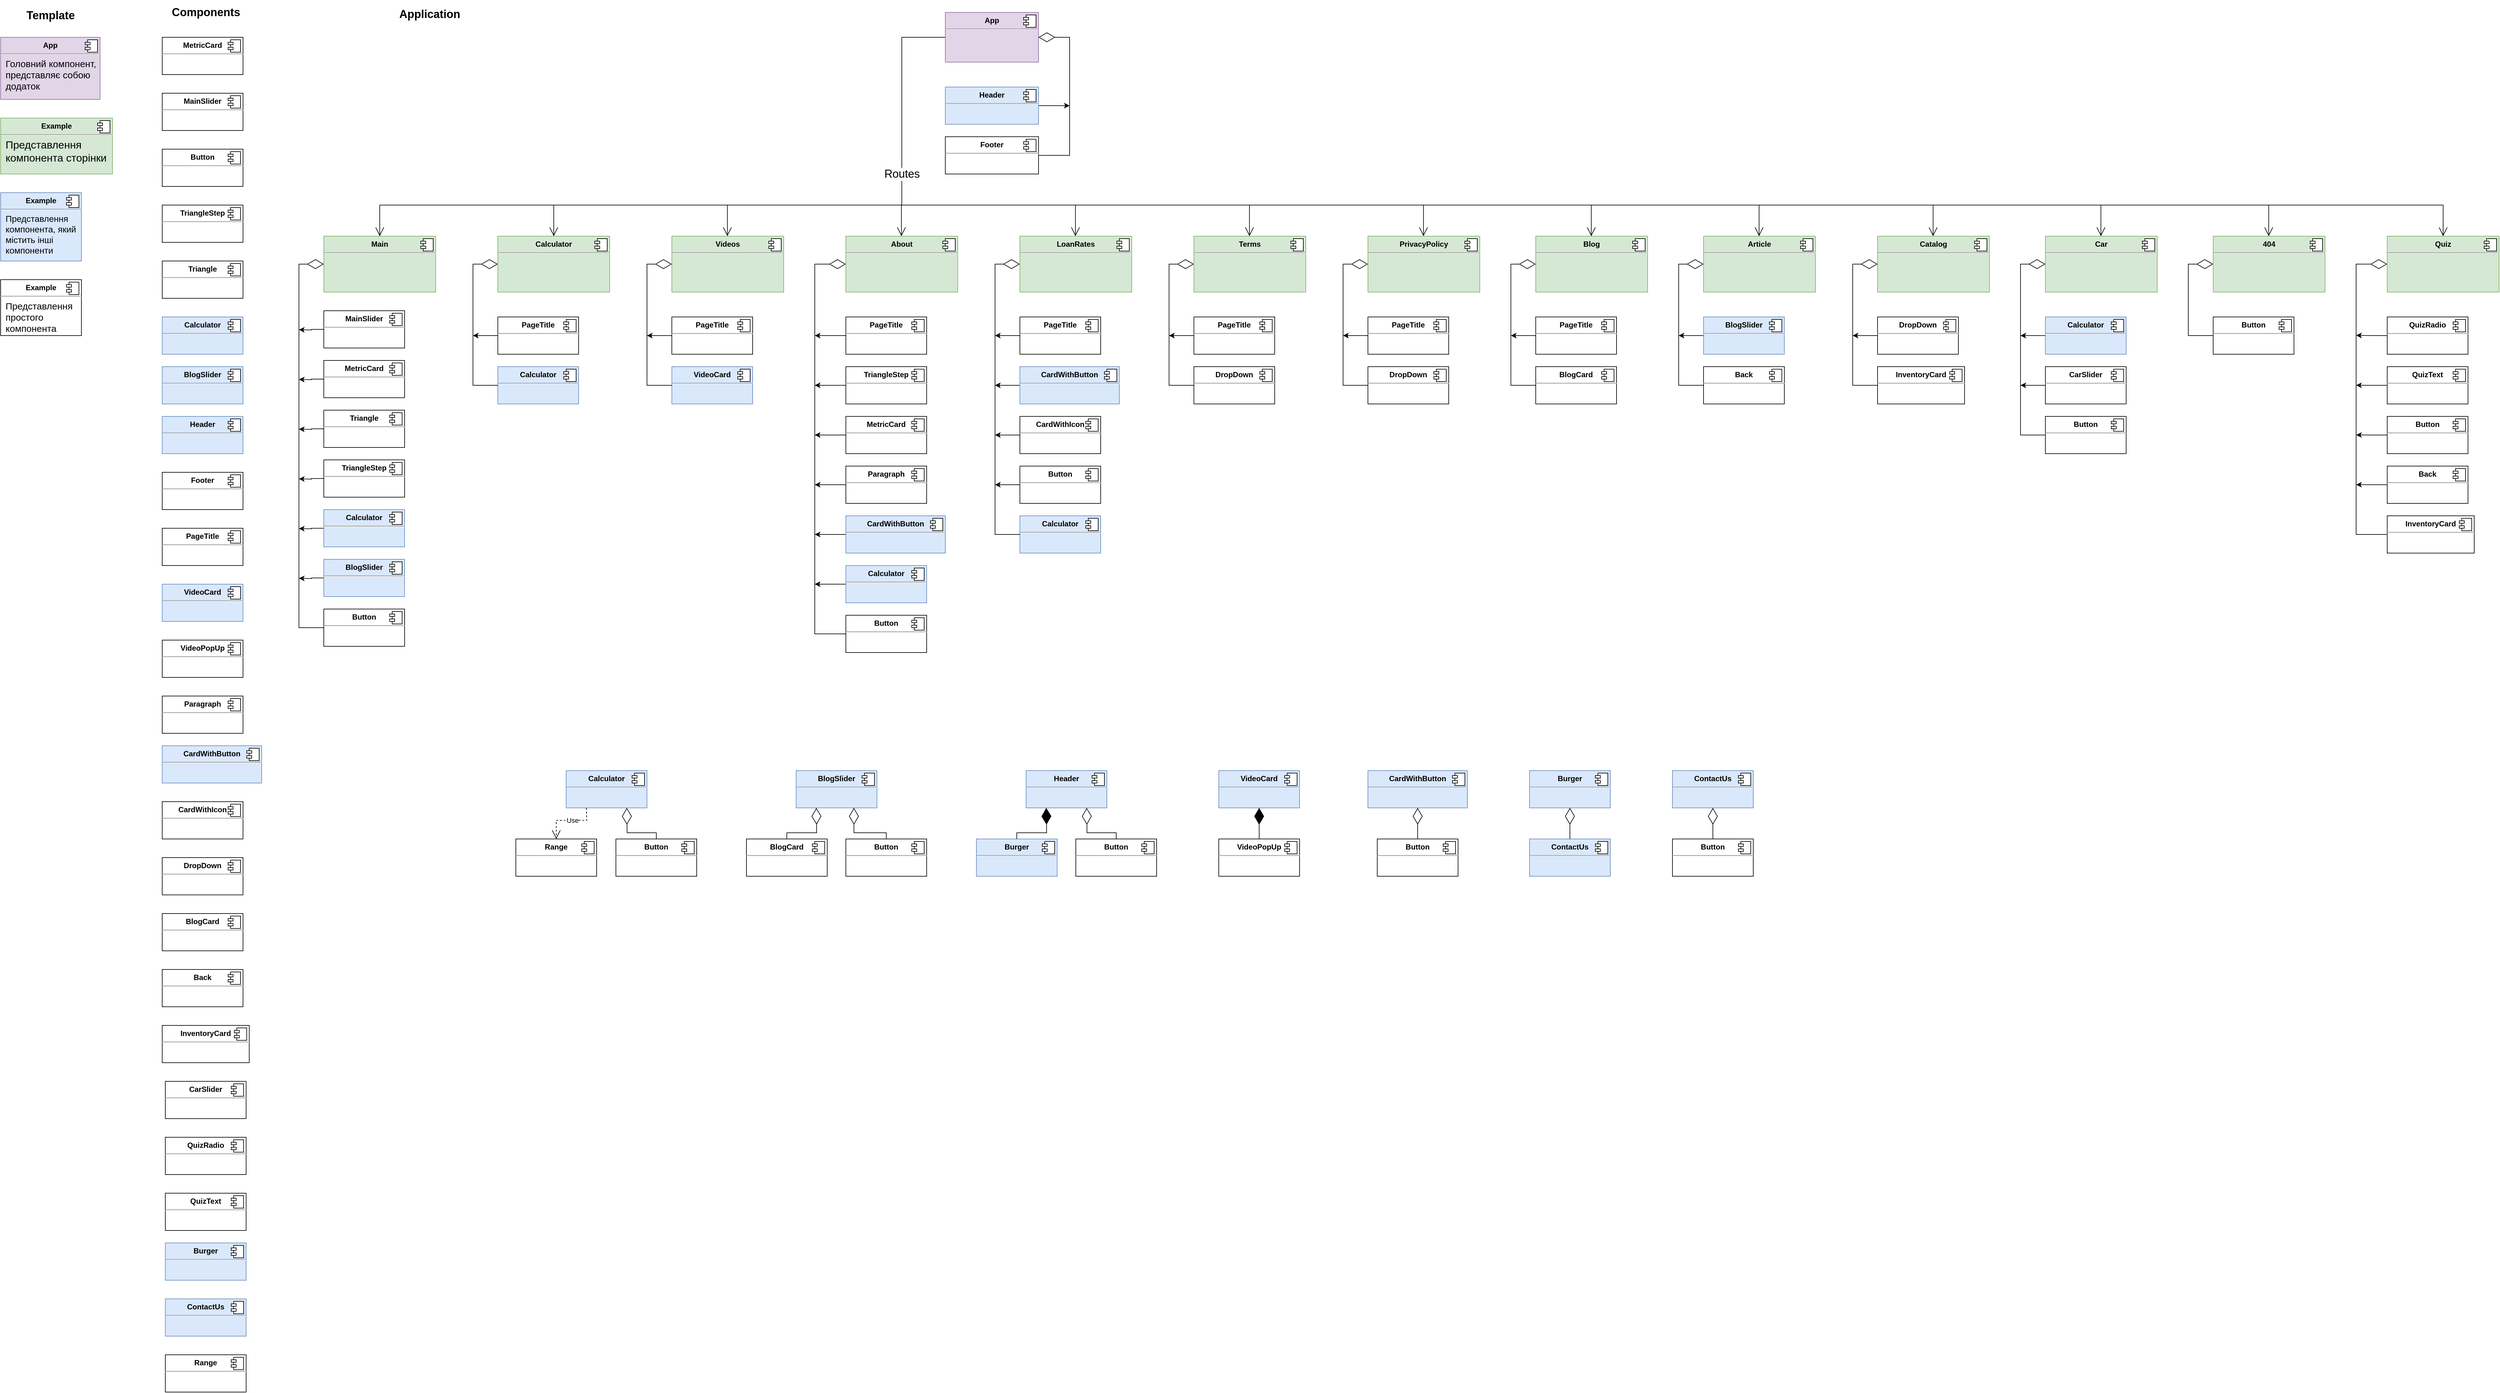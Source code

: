 <mxfile version="21.7.2" type="device">
  <diagram id="C5RBs43oDa-KdzZeNtuy" name="Page-1">
    <mxGraphModel dx="2062" dy="1853" grid="1" gridSize="10" guides="1" tooltips="1" connect="1" arrows="1" fold="1" page="1" pageScale="1" pageWidth="827" pageHeight="1169" math="0" shadow="0">
      <root>
        <mxCell id="WIyWlLk6GJQsqaUBKTNV-0" />
        <mxCell id="WIyWlLk6GJQsqaUBKTNV-1" parent="WIyWlLk6GJQsqaUBKTNV-0" />
        <mxCell id="Vj6N1YHfY5gllRmzEytY-0" value="&lt;p style=&quot;margin:0px;margin-top:6px;text-align:center;&quot;&gt;&lt;b&gt;Main&lt;/b&gt;&lt;/p&gt;&lt;hr&gt;&lt;p style=&quot;margin:0px;margin-left:8px;&quot;&gt;&lt;br&gt;&lt;/p&gt;" style="align=left;overflow=fill;html=1;dropTarget=0;whiteSpace=wrap;fillColor=#d5e8d4;strokeColor=#82b366;" vertex="1" parent="WIyWlLk6GJQsqaUBKTNV-1">
          <mxGeometry x="40" y="40" width="180" height="90" as="geometry" />
        </mxCell>
        <mxCell id="Vj6N1YHfY5gllRmzEytY-1" value="" style="shape=component;jettyWidth=8;jettyHeight=4;" vertex="1" parent="Vj6N1YHfY5gllRmzEytY-0">
          <mxGeometry x="1" width="20" height="20" relative="1" as="geometry">
            <mxPoint x="-24" y="4" as="offset" />
          </mxGeometry>
        </mxCell>
        <mxCell id="Vj6N1YHfY5gllRmzEytY-2" value="&lt;p style=&quot;margin:0px;margin-top:6px;text-align:center;&quot;&gt;&lt;b&gt;Calculator&lt;/b&gt;&lt;/p&gt;&lt;hr&gt;&lt;p style=&quot;margin:0px;margin-left:8px;&quot;&gt;&lt;br&gt;&lt;/p&gt;" style="align=left;overflow=fill;html=1;dropTarget=0;whiteSpace=wrap;fillColor=#d5e8d4;strokeColor=#82b366;" vertex="1" parent="WIyWlLk6GJQsqaUBKTNV-1">
          <mxGeometry x="320" y="40" width="180" height="90" as="geometry" />
        </mxCell>
        <mxCell id="Vj6N1YHfY5gllRmzEytY-3" value="" style="shape=component;jettyWidth=8;jettyHeight=4;" vertex="1" parent="Vj6N1YHfY5gllRmzEytY-2">
          <mxGeometry x="1" width="20" height="20" relative="1" as="geometry">
            <mxPoint x="-24" y="4" as="offset" />
          </mxGeometry>
        </mxCell>
        <mxCell id="Vj6N1YHfY5gllRmzEytY-4" value="&lt;p style=&quot;margin:0px;margin-top:6px;text-align:center;&quot;&gt;&lt;b&gt;Videos&lt;/b&gt;&lt;/p&gt;&lt;hr&gt;&lt;p style=&quot;margin:0px;margin-left:8px;&quot;&gt;&lt;br&gt;&lt;/p&gt;" style="align=left;overflow=fill;html=1;dropTarget=0;whiteSpace=wrap;fillColor=#d5e8d4;strokeColor=#82b366;" vertex="1" parent="WIyWlLk6GJQsqaUBKTNV-1">
          <mxGeometry x="600" y="40" width="180" height="90" as="geometry" />
        </mxCell>
        <mxCell id="Vj6N1YHfY5gllRmzEytY-5" value="" style="shape=component;jettyWidth=8;jettyHeight=4;" vertex="1" parent="Vj6N1YHfY5gllRmzEytY-4">
          <mxGeometry x="1" width="20" height="20" relative="1" as="geometry">
            <mxPoint x="-24" y="4" as="offset" />
          </mxGeometry>
        </mxCell>
        <mxCell id="Vj6N1YHfY5gllRmzEytY-6" value="&lt;p style=&quot;margin:0px;margin-top:6px;text-align:center;&quot;&gt;&lt;b&gt;About&lt;/b&gt;&lt;/p&gt;&lt;hr&gt;&lt;p style=&quot;margin:0px;margin-left:8px;&quot;&gt;&lt;br&gt;&lt;/p&gt;" style="align=left;overflow=fill;html=1;dropTarget=0;whiteSpace=wrap;fillColor=#d5e8d4;strokeColor=#82b366;" vertex="1" parent="WIyWlLk6GJQsqaUBKTNV-1">
          <mxGeometry x="880" y="40" width="180" height="90" as="geometry" />
        </mxCell>
        <mxCell id="Vj6N1YHfY5gllRmzEytY-7" value="" style="shape=component;jettyWidth=8;jettyHeight=4;" vertex="1" parent="Vj6N1YHfY5gllRmzEytY-6">
          <mxGeometry x="1" width="20" height="20" relative="1" as="geometry">
            <mxPoint x="-24" y="4" as="offset" />
          </mxGeometry>
        </mxCell>
        <mxCell id="Vj6N1YHfY5gllRmzEytY-8" value="&lt;p style=&quot;margin:0px;margin-top:6px;text-align:center;&quot;&gt;&lt;b&gt;LoanRates&lt;/b&gt;&lt;/p&gt;&lt;hr&gt;&lt;p style=&quot;margin:0px;margin-left:8px;&quot;&gt;&lt;br&gt;&lt;/p&gt;" style="align=left;overflow=fill;html=1;dropTarget=0;whiteSpace=wrap;fillColor=#d5e8d4;strokeColor=#82b366;" vertex="1" parent="WIyWlLk6GJQsqaUBKTNV-1">
          <mxGeometry x="1160" y="40" width="180" height="90" as="geometry" />
        </mxCell>
        <mxCell id="Vj6N1YHfY5gllRmzEytY-9" value="" style="shape=component;jettyWidth=8;jettyHeight=4;" vertex="1" parent="Vj6N1YHfY5gllRmzEytY-8">
          <mxGeometry x="1" width="20" height="20" relative="1" as="geometry">
            <mxPoint x="-24" y="4" as="offset" />
          </mxGeometry>
        </mxCell>
        <mxCell id="Vj6N1YHfY5gllRmzEytY-10" value="&lt;p style=&quot;margin:0px;margin-top:6px;text-align:center;&quot;&gt;&lt;b&gt;Terms&lt;/b&gt;&lt;/p&gt;&lt;hr&gt;&lt;p style=&quot;margin:0px;margin-left:8px;&quot;&gt;&lt;br&gt;&lt;/p&gt;" style="align=left;overflow=fill;html=1;dropTarget=0;whiteSpace=wrap;fillColor=#d5e8d4;strokeColor=#82b366;" vertex="1" parent="WIyWlLk6GJQsqaUBKTNV-1">
          <mxGeometry x="1440" y="40" width="180" height="90" as="geometry" />
        </mxCell>
        <mxCell id="Vj6N1YHfY5gllRmzEytY-11" value="" style="shape=component;jettyWidth=8;jettyHeight=4;" vertex="1" parent="Vj6N1YHfY5gllRmzEytY-10">
          <mxGeometry x="1" width="20" height="20" relative="1" as="geometry">
            <mxPoint x="-24" y="4" as="offset" />
          </mxGeometry>
        </mxCell>
        <mxCell id="Vj6N1YHfY5gllRmzEytY-12" value="&lt;p style=&quot;margin:0px;margin-top:6px;text-align:center;&quot;&gt;&lt;b&gt;PrivacyPolicy&lt;/b&gt;&lt;/p&gt;&lt;hr&gt;&lt;p style=&quot;margin:0px;margin-left:8px;&quot;&gt;&lt;br&gt;&lt;/p&gt;" style="align=left;overflow=fill;html=1;dropTarget=0;whiteSpace=wrap;fillColor=#d5e8d4;strokeColor=#82b366;" vertex="1" parent="WIyWlLk6GJQsqaUBKTNV-1">
          <mxGeometry x="1720" y="40" width="180" height="90" as="geometry" />
        </mxCell>
        <mxCell id="Vj6N1YHfY5gllRmzEytY-13" value="" style="shape=component;jettyWidth=8;jettyHeight=4;" vertex="1" parent="Vj6N1YHfY5gllRmzEytY-12">
          <mxGeometry x="1" width="20" height="20" relative="1" as="geometry">
            <mxPoint x="-24" y="4" as="offset" />
          </mxGeometry>
        </mxCell>
        <mxCell id="Vj6N1YHfY5gllRmzEytY-14" value="&lt;p style=&quot;margin:0px;margin-top:6px;text-align:center;&quot;&gt;&lt;b&gt;Blog&lt;/b&gt;&lt;/p&gt;&lt;hr&gt;&lt;p style=&quot;margin:0px;margin-left:8px;&quot;&gt;&lt;br&gt;&lt;/p&gt;" style="align=left;overflow=fill;html=1;dropTarget=0;whiteSpace=wrap;fillColor=#d5e8d4;strokeColor=#82b366;" vertex="1" parent="WIyWlLk6GJQsqaUBKTNV-1">
          <mxGeometry x="1990" y="40" width="180" height="90" as="geometry" />
        </mxCell>
        <mxCell id="Vj6N1YHfY5gllRmzEytY-15" value="" style="shape=component;jettyWidth=8;jettyHeight=4;" vertex="1" parent="Vj6N1YHfY5gllRmzEytY-14">
          <mxGeometry x="1" width="20" height="20" relative="1" as="geometry">
            <mxPoint x="-24" y="4" as="offset" />
          </mxGeometry>
        </mxCell>
        <mxCell id="Vj6N1YHfY5gllRmzEytY-16" value="&lt;p style=&quot;margin:0px;margin-top:6px;text-align:center;&quot;&gt;&lt;b&gt;Article&lt;/b&gt;&lt;/p&gt;&lt;hr&gt;&lt;p style=&quot;margin:0px;margin-left:8px;&quot;&gt;&lt;br&gt;&lt;/p&gt;" style="align=left;overflow=fill;html=1;dropTarget=0;whiteSpace=wrap;fillColor=#d5e8d4;strokeColor=#82b366;" vertex="1" parent="WIyWlLk6GJQsqaUBKTNV-1">
          <mxGeometry x="2260" y="40" width="180" height="90" as="geometry" />
        </mxCell>
        <mxCell id="Vj6N1YHfY5gllRmzEytY-17" value="" style="shape=component;jettyWidth=8;jettyHeight=4;" vertex="1" parent="Vj6N1YHfY5gllRmzEytY-16">
          <mxGeometry x="1" width="20" height="20" relative="1" as="geometry">
            <mxPoint x="-24" y="4" as="offset" />
          </mxGeometry>
        </mxCell>
        <mxCell id="Vj6N1YHfY5gllRmzEytY-18" value="&lt;p style=&quot;margin:0px;margin-top:6px;text-align:center;&quot;&gt;&lt;b&gt;Catalog&lt;/b&gt;&lt;/p&gt;&lt;hr&gt;&lt;p style=&quot;margin:0px;margin-left:8px;&quot;&gt;&lt;br&gt;&lt;/p&gt;" style="align=left;overflow=fill;html=1;dropTarget=0;whiteSpace=wrap;fillColor=#d5e8d4;strokeColor=#82b366;" vertex="1" parent="WIyWlLk6GJQsqaUBKTNV-1">
          <mxGeometry x="2540" y="40" width="180" height="90" as="geometry" />
        </mxCell>
        <mxCell id="Vj6N1YHfY5gllRmzEytY-19" value="" style="shape=component;jettyWidth=8;jettyHeight=4;" vertex="1" parent="Vj6N1YHfY5gllRmzEytY-18">
          <mxGeometry x="1" width="20" height="20" relative="1" as="geometry">
            <mxPoint x="-24" y="4" as="offset" />
          </mxGeometry>
        </mxCell>
        <mxCell id="Vj6N1YHfY5gllRmzEytY-20" value="&lt;p style=&quot;margin:0px;margin-top:6px;text-align:center;&quot;&gt;&lt;b&gt;Car&lt;/b&gt;&lt;/p&gt;&lt;hr&gt;&lt;p style=&quot;margin:0px;margin-left:8px;&quot;&gt;&lt;br&gt;&lt;/p&gt;" style="align=left;overflow=fill;html=1;dropTarget=0;whiteSpace=wrap;fillColor=#d5e8d4;strokeColor=#82b366;" vertex="1" parent="WIyWlLk6GJQsqaUBKTNV-1">
          <mxGeometry x="2810" y="40" width="180" height="90" as="geometry" />
        </mxCell>
        <mxCell id="Vj6N1YHfY5gllRmzEytY-21" value="" style="shape=component;jettyWidth=8;jettyHeight=4;" vertex="1" parent="Vj6N1YHfY5gllRmzEytY-20">
          <mxGeometry x="1" width="20" height="20" relative="1" as="geometry">
            <mxPoint x="-24" y="4" as="offset" />
          </mxGeometry>
        </mxCell>
        <mxCell id="Vj6N1YHfY5gllRmzEytY-22" value="&lt;p style=&quot;margin:0px;margin-top:6px;text-align:center;&quot;&gt;&lt;b&gt;404&lt;/b&gt;&lt;/p&gt;&lt;hr&gt;&lt;p style=&quot;margin:0px;margin-left:8px;&quot;&gt;&lt;br&gt;&lt;/p&gt;" style="align=left;overflow=fill;html=1;dropTarget=0;whiteSpace=wrap;fillColor=#d5e8d4;strokeColor=#82b366;" vertex="1" parent="WIyWlLk6GJQsqaUBKTNV-1">
          <mxGeometry x="3080" y="40" width="180" height="90" as="geometry" />
        </mxCell>
        <mxCell id="Vj6N1YHfY5gllRmzEytY-23" value="" style="shape=component;jettyWidth=8;jettyHeight=4;" vertex="1" parent="Vj6N1YHfY5gllRmzEytY-22">
          <mxGeometry x="1" width="20" height="20" relative="1" as="geometry">
            <mxPoint x="-24" y="4" as="offset" />
          </mxGeometry>
        </mxCell>
        <mxCell id="Vj6N1YHfY5gllRmzEytY-24" value="&lt;p style=&quot;margin:0px;margin-top:6px;text-align:center;&quot;&gt;&lt;b&gt;Quiz&lt;/b&gt;&lt;/p&gt;&lt;hr&gt;&lt;p style=&quot;margin:0px;margin-left:8px;&quot;&gt;&lt;br&gt;&lt;/p&gt;" style="align=left;overflow=fill;html=1;dropTarget=0;whiteSpace=wrap;fillColor=#d5e8d4;strokeColor=#82b366;" vertex="1" parent="WIyWlLk6GJQsqaUBKTNV-1">
          <mxGeometry x="3360" y="40" width="180" height="90" as="geometry" />
        </mxCell>
        <mxCell id="Vj6N1YHfY5gllRmzEytY-25" value="" style="shape=component;jettyWidth=8;jettyHeight=4;" vertex="1" parent="Vj6N1YHfY5gllRmzEytY-24">
          <mxGeometry x="1" width="20" height="20" relative="1" as="geometry">
            <mxPoint x="-24" y="4" as="offset" />
          </mxGeometry>
        </mxCell>
        <mxCell id="Vj6N1YHfY5gllRmzEytY-26" value="&lt;p style=&quot;margin:0px;margin-top:6px;text-align:center;&quot;&gt;&lt;b&gt;MetricCard&lt;/b&gt;&lt;/p&gt;&lt;hr&gt;&lt;p style=&quot;margin:0px;margin-left:8px;&quot;&gt;&lt;br&gt;&lt;/p&gt;" style="align=left;overflow=fill;html=1;dropTarget=0;whiteSpace=wrap;" vertex="1" parent="WIyWlLk6GJQsqaUBKTNV-1">
          <mxGeometry x="-220" y="-280" width="130" height="60" as="geometry" />
        </mxCell>
        <mxCell id="Vj6N1YHfY5gllRmzEytY-27" value="" style="shape=component;jettyWidth=8;jettyHeight=4;" vertex="1" parent="Vj6N1YHfY5gllRmzEytY-26">
          <mxGeometry x="1" width="20" height="20" relative="1" as="geometry">
            <mxPoint x="-24" y="4" as="offset" />
          </mxGeometry>
        </mxCell>
        <mxCell id="Vj6N1YHfY5gllRmzEytY-28" value="&lt;p style=&quot;margin:0px;margin-top:6px;text-align:center;&quot;&gt;&lt;b&gt;MainSlider&lt;/b&gt;&lt;/p&gt;&lt;hr&gt;&lt;p style=&quot;margin:0px;margin-left:8px;&quot;&gt;&lt;br&gt;&lt;/p&gt;" style="align=left;overflow=fill;html=1;dropTarget=0;whiteSpace=wrap;" vertex="1" parent="WIyWlLk6GJQsqaUBKTNV-1">
          <mxGeometry x="-220" y="-190" width="130" height="60" as="geometry" />
        </mxCell>
        <mxCell id="Vj6N1YHfY5gllRmzEytY-29" value="" style="shape=component;jettyWidth=8;jettyHeight=4;" vertex="1" parent="Vj6N1YHfY5gllRmzEytY-28">
          <mxGeometry x="1" width="20" height="20" relative="1" as="geometry">
            <mxPoint x="-24" y="4" as="offset" />
          </mxGeometry>
        </mxCell>
        <mxCell id="Vj6N1YHfY5gllRmzEytY-30" value="&lt;p style=&quot;margin:0px;margin-top:6px;text-align:center;&quot;&gt;&lt;b&gt;Button&lt;/b&gt;&lt;/p&gt;&lt;hr&gt;&lt;p style=&quot;margin:0px;margin-left:8px;&quot;&gt;&lt;br&gt;&lt;/p&gt;" style="align=left;overflow=fill;html=1;dropTarget=0;whiteSpace=wrap;" vertex="1" parent="WIyWlLk6GJQsqaUBKTNV-1">
          <mxGeometry x="-220" y="-100" width="130" height="60" as="geometry" />
        </mxCell>
        <mxCell id="Vj6N1YHfY5gllRmzEytY-31" value="" style="shape=component;jettyWidth=8;jettyHeight=4;" vertex="1" parent="Vj6N1YHfY5gllRmzEytY-30">
          <mxGeometry x="1" width="20" height="20" relative="1" as="geometry">
            <mxPoint x="-24" y="4" as="offset" />
          </mxGeometry>
        </mxCell>
        <mxCell id="Vj6N1YHfY5gllRmzEytY-32" value="&lt;p style=&quot;margin:0px;margin-top:6px;text-align:center;&quot;&gt;&lt;b&gt;TriangleStep&lt;/b&gt;&lt;/p&gt;&lt;hr&gt;&lt;p style=&quot;margin:0px;margin-left:8px;&quot;&gt;&lt;br&gt;&lt;/p&gt;" style="align=left;overflow=fill;html=1;dropTarget=0;whiteSpace=wrap;" vertex="1" parent="WIyWlLk6GJQsqaUBKTNV-1">
          <mxGeometry x="-220" y="-10" width="130" height="60" as="geometry" />
        </mxCell>
        <mxCell id="Vj6N1YHfY5gllRmzEytY-33" value="" style="shape=component;jettyWidth=8;jettyHeight=4;" vertex="1" parent="Vj6N1YHfY5gllRmzEytY-32">
          <mxGeometry x="1" width="20" height="20" relative="1" as="geometry">
            <mxPoint x="-24" y="4" as="offset" />
          </mxGeometry>
        </mxCell>
        <mxCell id="Vj6N1YHfY5gllRmzEytY-34" value="&lt;p style=&quot;margin:0px;margin-top:6px;text-align:center;&quot;&gt;&lt;b&gt;Triangle&lt;/b&gt;&lt;/p&gt;&lt;hr&gt;&lt;p style=&quot;margin:0px;margin-left:8px;&quot;&gt;&lt;br&gt;&lt;/p&gt;" style="align=left;overflow=fill;html=1;dropTarget=0;whiteSpace=wrap;" vertex="1" parent="WIyWlLk6GJQsqaUBKTNV-1">
          <mxGeometry x="-220" y="80" width="130" height="60" as="geometry" />
        </mxCell>
        <mxCell id="Vj6N1YHfY5gllRmzEytY-35" value="" style="shape=component;jettyWidth=8;jettyHeight=4;" vertex="1" parent="Vj6N1YHfY5gllRmzEytY-34">
          <mxGeometry x="1" width="20" height="20" relative="1" as="geometry">
            <mxPoint x="-24" y="4" as="offset" />
          </mxGeometry>
        </mxCell>
        <mxCell id="Vj6N1YHfY5gllRmzEytY-36" value="&lt;p style=&quot;margin:0px;margin-top:6px;text-align:center;&quot;&gt;&lt;b&gt;Calculator&lt;/b&gt;&lt;/p&gt;&lt;hr&gt;&lt;p style=&quot;margin:0px;margin-left:8px;&quot;&gt;&lt;br&gt;&lt;/p&gt;" style="align=left;overflow=fill;html=1;dropTarget=0;whiteSpace=wrap;fillColor=#dae8fc;strokeColor=#6c8ebf;" vertex="1" parent="WIyWlLk6GJQsqaUBKTNV-1">
          <mxGeometry x="-220" y="170" width="130" height="60" as="geometry" />
        </mxCell>
        <mxCell id="Vj6N1YHfY5gllRmzEytY-37" value="" style="shape=component;jettyWidth=8;jettyHeight=4;" vertex="1" parent="Vj6N1YHfY5gllRmzEytY-36">
          <mxGeometry x="1" width="20" height="20" relative="1" as="geometry">
            <mxPoint x="-24" y="4" as="offset" />
          </mxGeometry>
        </mxCell>
        <mxCell id="Vj6N1YHfY5gllRmzEytY-38" value="&lt;p style=&quot;margin:0px;margin-top:6px;text-align:center;&quot;&gt;&lt;b&gt;BlogSlider&lt;/b&gt;&lt;/p&gt;&lt;hr&gt;&lt;p style=&quot;margin:0px;margin-left:8px;&quot;&gt;&lt;br&gt;&lt;/p&gt;" style="align=left;overflow=fill;html=1;dropTarget=0;whiteSpace=wrap;fillColor=#dae8fc;strokeColor=#6c8ebf;" vertex="1" parent="WIyWlLk6GJQsqaUBKTNV-1">
          <mxGeometry x="-220" y="250" width="130" height="60" as="geometry" />
        </mxCell>
        <mxCell id="Vj6N1YHfY5gllRmzEytY-39" value="" style="shape=component;jettyWidth=8;jettyHeight=4;" vertex="1" parent="Vj6N1YHfY5gllRmzEytY-38">
          <mxGeometry x="1" width="20" height="20" relative="1" as="geometry">
            <mxPoint x="-24" y="4" as="offset" />
          </mxGeometry>
        </mxCell>
        <mxCell id="Vj6N1YHfY5gllRmzEytY-40" value="&lt;p style=&quot;margin:0px;margin-top:6px;text-align:center;&quot;&gt;&lt;b&gt;Header&lt;/b&gt;&lt;/p&gt;&lt;hr&gt;&lt;p style=&quot;margin:0px;margin-left:8px;&quot;&gt;&lt;br&gt;&lt;/p&gt;" style="align=left;overflow=fill;html=1;dropTarget=0;whiteSpace=wrap;fillColor=#dae8fc;strokeColor=#6c8ebf;" vertex="1" parent="WIyWlLk6GJQsqaUBKTNV-1">
          <mxGeometry x="-220" y="330" width="130" height="60" as="geometry" />
        </mxCell>
        <mxCell id="Vj6N1YHfY5gllRmzEytY-41" value="" style="shape=component;jettyWidth=8;jettyHeight=4;" vertex="1" parent="Vj6N1YHfY5gllRmzEytY-40">
          <mxGeometry x="1" width="20" height="20" relative="1" as="geometry">
            <mxPoint x="-24" y="4" as="offset" />
          </mxGeometry>
        </mxCell>
        <mxCell id="Vj6N1YHfY5gllRmzEytY-42" value="&lt;p style=&quot;margin:0px;margin-top:6px;text-align:center;&quot;&gt;&lt;b&gt;Footer&lt;/b&gt;&lt;/p&gt;&lt;hr&gt;&lt;p style=&quot;margin:0px;margin-left:8px;&quot;&gt;&lt;br&gt;&lt;/p&gt;" style="align=left;overflow=fill;html=1;dropTarget=0;whiteSpace=wrap;" vertex="1" parent="WIyWlLk6GJQsqaUBKTNV-1">
          <mxGeometry x="-220" y="420" width="130" height="60" as="geometry" />
        </mxCell>
        <mxCell id="Vj6N1YHfY5gllRmzEytY-43" value="" style="shape=component;jettyWidth=8;jettyHeight=4;" vertex="1" parent="Vj6N1YHfY5gllRmzEytY-42">
          <mxGeometry x="1" width="20" height="20" relative="1" as="geometry">
            <mxPoint x="-24" y="4" as="offset" />
          </mxGeometry>
        </mxCell>
        <mxCell id="Vj6N1YHfY5gllRmzEytY-44" value="&lt;p style=&quot;margin:0px;margin-top:6px;text-align:center;&quot;&gt;&lt;b&gt;PageTitle&lt;/b&gt;&lt;/p&gt;&lt;hr&gt;&lt;p style=&quot;margin:0px;margin-left:8px;&quot;&gt;&lt;br&gt;&lt;/p&gt;" style="align=left;overflow=fill;html=1;dropTarget=0;whiteSpace=wrap;" vertex="1" parent="WIyWlLk6GJQsqaUBKTNV-1">
          <mxGeometry x="-220" y="510" width="130" height="60" as="geometry" />
        </mxCell>
        <mxCell id="Vj6N1YHfY5gllRmzEytY-45" value="" style="shape=component;jettyWidth=8;jettyHeight=4;" vertex="1" parent="Vj6N1YHfY5gllRmzEytY-44">
          <mxGeometry x="1" width="20" height="20" relative="1" as="geometry">
            <mxPoint x="-24" y="4" as="offset" />
          </mxGeometry>
        </mxCell>
        <mxCell id="Vj6N1YHfY5gllRmzEytY-46" value="&lt;p style=&quot;margin:0px;margin-top:6px;text-align:center;&quot;&gt;&lt;b&gt;VideoCard&lt;/b&gt;&lt;/p&gt;&lt;hr&gt;&lt;p style=&quot;margin:0px;margin-left:8px;&quot;&gt;&lt;br&gt;&lt;/p&gt;" style="align=left;overflow=fill;html=1;dropTarget=0;whiteSpace=wrap;fillColor=#dae8fc;strokeColor=#6c8ebf;" vertex="1" parent="WIyWlLk6GJQsqaUBKTNV-1">
          <mxGeometry x="-220" y="600" width="130" height="60" as="geometry" />
        </mxCell>
        <mxCell id="Vj6N1YHfY5gllRmzEytY-47" value="" style="shape=component;jettyWidth=8;jettyHeight=4;" vertex="1" parent="Vj6N1YHfY5gllRmzEytY-46">
          <mxGeometry x="1" width="20" height="20" relative="1" as="geometry">
            <mxPoint x="-24" y="4" as="offset" />
          </mxGeometry>
        </mxCell>
        <mxCell id="Vj6N1YHfY5gllRmzEytY-48" value="&lt;p style=&quot;margin:0px;margin-top:6px;text-align:center;&quot;&gt;&lt;b&gt;VideoPopUp&lt;/b&gt;&lt;/p&gt;&lt;hr&gt;&lt;p style=&quot;margin:0px;margin-left:8px;&quot;&gt;&lt;br&gt;&lt;/p&gt;" style="align=left;overflow=fill;html=1;dropTarget=0;whiteSpace=wrap;" vertex="1" parent="WIyWlLk6GJQsqaUBKTNV-1">
          <mxGeometry x="-220" y="690" width="130" height="60" as="geometry" />
        </mxCell>
        <mxCell id="Vj6N1YHfY5gllRmzEytY-49" value="" style="shape=component;jettyWidth=8;jettyHeight=4;" vertex="1" parent="Vj6N1YHfY5gllRmzEytY-48">
          <mxGeometry x="1" width="20" height="20" relative="1" as="geometry">
            <mxPoint x="-24" y="4" as="offset" />
          </mxGeometry>
        </mxCell>
        <mxCell id="Vj6N1YHfY5gllRmzEytY-50" value="&lt;p style=&quot;margin:0px;margin-top:6px;text-align:center;&quot;&gt;&lt;b&gt;Paragraph&lt;/b&gt;&lt;/p&gt;&lt;hr&gt;&lt;p style=&quot;margin:0px;margin-left:8px;&quot;&gt;&lt;br&gt;&lt;/p&gt;" style="align=left;overflow=fill;html=1;dropTarget=0;whiteSpace=wrap;" vertex="1" parent="WIyWlLk6GJQsqaUBKTNV-1">
          <mxGeometry x="-220" y="780" width="130" height="60" as="geometry" />
        </mxCell>
        <mxCell id="Vj6N1YHfY5gllRmzEytY-51" value="" style="shape=component;jettyWidth=8;jettyHeight=4;" vertex="1" parent="Vj6N1YHfY5gllRmzEytY-50">
          <mxGeometry x="1" width="20" height="20" relative="1" as="geometry">
            <mxPoint x="-24" y="4" as="offset" />
          </mxGeometry>
        </mxCell>
        <mxCell id="Vj6N1YHfY5gllRmzEytY-52" value="&lt;p style=&quot;margin:0px;margin-top:6px;text-align:center;&quot;&gt;&lt;b&gt;CardWithButton&lt;/b&gt;&lt;/p&gt;&lt;hr&gt;&lt;p style=&quot;margin:0px;margin-left:8px;&quot;&gt;&lt;br&gt;&lt;/p&gt;" style="align=left;overflow=fill;html=1;dropTarget=0;whiteSpace=wrap;fillColor=#dae8fc;strokeColor=#6c8ebf;" vertex="1" parent="WIyWlLk6GJQsqaUBKTNV-1">
          <mxGeometry x="-220" y="860" width="160" height="60" as="geometry" />
        </mxCell>
        <mxCell id="Vj6N1YHfY5gllRmzEytY-53" value="" style="shape=component;jettyWidth=8;jettyHeight=4;" vertex="1" parent="Vj6N1YHfY5gllRmzEytY-52">
          <mxGeometry x="1" width="20" height="20" relative="1" as="geometry">
            <mxPoint x="-24" y="4" as="offset" />
          </mxGeometry>
        </mxCell>
        <mxCell id="Vj6N1YHfY5gllRmzEytY-54" value="&lt;p style=&quot;margin:0px;margin-top:6px;text-align:center;&quot;&gt;&lt;b&gt;CardWithIcon&lt;/b&gt;&lt;/p&gt;&lt;hr&gt;&lt;p style=&quot;margin:0px;margin-left:8px;&quot;&gt;&lt;br&gt;&lt;/p&gt;" style="align=left;overflow=fill;html=1;dropTarget=0;whiteSpace=wrap;" vertex="1" parent="WIyWlLk6GJQsqaUBKTNV-1">
          <mxGeometry x="-220" y="950" width="130" height="60" as="geometry" />
        </mxCell>
        <mxCell id="Vj6N1YHfY5gllRmzEytY-55" value="" style="shape=component;jettyWidth=8;jettyHeight=4;" vertex="1" parent="Vj6N1YHfY5gllRmzEytY-54">
          <mxGeometry x="1" width="20" height="20" relative="1" as="geometry">
            <mxPoint x="-24" y="4" as="offset" />
          </mxGeometry>
        </mxCell>
        <mxCell id="Vj6N1YHfY5gllRmzEytY-56" value="&lt;p style=&quot;margin:0px;margin-top:6px;text-align:center;&quot;&gt;&lt;b&gt;DropDown&lt;/b&gt;&lt;/p&gt;&lt;hr&gt;&lt;p style=&quot;margin:0px;margin-left:8px;&quot;&gt;&lt;br&gt;&lt;/p&gt;" style="align=left;overflow=fill;html=1;dropTarget=0;whiteSpace=wrap;" vertex="1" parent="WIyWlLk6GJQsqaUBKTNV-1">
          <mxGeometry x="-220" y="1040" width="130" height="60" as="geometry" />
        </mxCell>
        <mxCell id="Vj6N1YHfY5gllRmzEytY-57" value="" style="shape=component;jettyWidth=8;jettyHeight=4;" vertex="1" parent="Vj6N1YHfY5gllRmzEytY-56">
          <mxGeometry x="1" width="20" height="20" relative="1" as="geometry">
            <mxPoint x="-24" y="4" as="offset" />
          </mxGeometry>
        </mxCell>
        <mxCell id="Vj6N1YHfY5gllRmzEytY-58" value="&lt;p style=&quot;margin:0px;margin-top:6px;text-align:center;&quot;&gt;&lt;b&gt;BlogCard&lt;/b&gt;&lt;/p&gt;&lt;hr&gt;&lt;p style=&quot;margin:0px;margin-left:8px;&quot;&gt;&lt;br&gt;&lt;/p&gt;" style="align=left;overflow=fill;html=1;dropTarget=0;whiteSpace=wrap;" vertex="1" parent="WIyWlLk6GJQsqaUBKTNV-1">
          <mxGeometry x="-220" y="1130" width="130" height="60" as="geometry" />
        </mxCell>
        <mxCell id="Vj6N1YHfY5gllRmzEytY-59" value="" style="shape=component;jettyWidth=8;jettyHeight=4;" vertex="1" parent="Vj6N1YHfY5gllRmzEytY-58">
          <mxGeometry x="1" width="20" height="20" relative="1" as="geometry">
            <mxPoint x="-24" y="4" as="offset" />
          </mxGeometry>
        </mxCell>
        <mxCell id="Vj6N1YHfY5gllRmzEytY-60" value="&lt;p style=&quot;margin:0px;margin-top:6px;text-align:center;&quot;&gt;&lt;b&gt;Back&lt;/b&gt;&lt;/p&gt;&lt;hr&gt;&lt;p style=&quot;margin:0px;margin-left:8px;&quot;&gt;&lt;br&gt;&lt;/p&gt;" style="align=left;overflow=fill;html=1;dropTarget=0;whiteSpace=wrap;" vertex="1" parent="WIyWlLk6GJQsqaUBKTNV-1">
          <mxGeometry x="-220" y="1220" width="130" height="60" as="geometry" />
        </mxCell>
        <mxCell id="Vj6N1YHfY5gllRmzEytY-61" value="" style="shape=component;jettyWidth=8;jettyHeight=4;" vertex="1" parent="Vj6N1YHfY5gllRmzEytY-60">
          <mxGeometry x="1" width="20" height="20" relative="1" as="geometry">
            <mxPoint x="-24" y="4" as="offset" />
          </mxGeometry>
        </mxCell>
        <mxCell id="Vj6N1YHfY5gllRmzEytY-62" value="&lt;p style=&quot;margin:0px;margin-top:6px;text-align:center;&quot;&gt;&lt;b&gt;InventoryCard&lt;/b&gt;&lt;/p&gt;&lt;hr&gt;&lt;p style=&quot;margin:0px;margin-left:8px;&quot;&gt;&lt;br&gt;&lt;/p&gt;" style="align=left;overflow=fill;html=1;dropTarget=0;whiteSpace=wrap;" vertex="1" parent="WIyWlLk6GJQsqaUBKTNV-1">
          <mxGeometry x="-220" y="1310" width="140" height="60" as="geometry" />
        </mxCell>
        <mxCell id="Vj6N1YHfY5gllRmzEytY-63" value="" style="shape=component;jettyWidth=8;jettyHeight=4;" vertex="1" parent="Vj6N1YHfY5gllRmzEytY-62">
          <mxGeometry x="1" width="20" height="20" relative="1" as="geometry">
            <mxPoint x="-24" y="4" as="offset" />
          </mxGeometry>
        </mxCell>
        <mxCell id="Vj6N1YHfY5gllRmzEytY-64" value="&lt;p style=&quot;margin:0px;margin-top:6px;text-align:center;&quot;&gt;&lt;b&gt;CarSlider&lt;/b&gt;&lt;/p&gt;&lt;hr&gt;&lt;p style=&quot;margin:0px;margin-left:8px;&quot;&gt;&lt;br&gt;&lt;/p&gt;" style="align=left;overflow=fill;html=1;dropTarget=0;whiteSpace=wrap;" vertex="1" parent="WIyWlLk6GJQsqaUBKTNV-1">
          <mxGeometry x="-215" y="1400" width="130" height="60" as="geometry" />
        </mxCell>
        <mxCell id="Vj6N1YHfY5gllRmzEytY-65" value="" style="shape=component;jettyWidth=8;jettyHeight=4;" vertex="1" parent="Vj6N1YHfY5gllRmzEytY-64">
          <mxGeometry x="1" width="20" height="20" relative="1" as="geometry">
            <mxPoint x="-24" y="4" as="offset" />
          </mxGeometry>
        </mxCell>
        <mxCell id="Vj6N1YHfY5gllRmzEytY-66" value="&lt;p style=&quot;margin:0px;margin-top:6px;text-align:center;&quot;&gt;&lt;b&gt;QuizRadio&lt;/b&gt;&lt;/p&gt;&lt;hr&gt;&lt;p style=&quot;margin:0px;margin-left:8px;&quot;&gt;&lt;br&gt;&lt;/p&gt;" style="align=left;overflow=fill;html=1;dropTarget=0;whiteSpace=wrap;" vertex="1" parent="WIyWlLk6GJQsqaUBKTNV-1">
          <mxGeometry x="-215" y="1490" width="130" height="60" as="geometry" />
        </mxCell>
        <mxCell id="Vj6N1YHfY5gllRmzEytY-67" value="" style="shape=component;jettyWidth=8;jettyHeight=4;" vertex="1" parent="Vj6N1YHfY5gllRmzEytY-66">
          <mxGeometry x="1" width="20" height="20" relative="1" as="geometry">
            <mxPoint x="-24" y="4" as="offset" />
          </mxGeometry>
        </mxCell>
        <mxCell id="Vj6N1YHfY5gllRmzEytY-68" value="&lt;p style=&quot;margin:0px;margin-top:6px;text-align:center;&quot;&gt;&lt;b&gt;QuizText&lt;/b&gt;&lt;/p&gt;&lt;hr&gt;&lt;p style=&quot;margin:0px;margin-left:8px;&quot;&gt;&lt;br&gt;&lt;/p&gt;" style="align=left;overflow=fill;html=1;dropTarget=0;whiteSpace=wrap;" vertex="1" parent="WIyWlLk6GJQsqaUBKTNV-1">
          <mxGeometry x="-215" y="1580" width="130" height="60" as="geometry" />
        </mxCell>
        <mxCell id="Vj6N1YHfY5gllRmzEytY-69" value="" style="shape=component;jettyWidth=8;jettyHeight=4;" vertex="1" parent="Vj6N1YHfY5gllRmzEytY-68">
          <mxGeometry x="1" width="20" height="20" relative="1" as="geometry">
            <mxPoint x="-24" y="4" as="offset" />
          </mxGeometry>
        </mxCell>
        <mxCell id="Vj6N1YHfY5gllRmzEytY-70" value="&lt;p style=&quot;margin:0px;margin-top:6px;text-align:center;&quot;&gt;&lt;b&gt;Burger&lt;/b&gt;&lt;/p&gt;&lt;hr&gt;&lt;p style=&quot;margin:0px;margin-left:8px;&quot;&gt;&lt;br&gt;&lt;/p&gt;" style="align=left;overflow=fill;html=1;dropTarget=0;whiteSpace=wrap;fillColor=#dae8fc;strokeColor=#6c8ebf;" vertex="1" parent="WIyWlLk6GJQsqaUBKTNV-1">
          <mxGeometry x="-215" y="1660" width="130" height="60" as="geometry" />
        </mxCell>
        <mxCell id="Vj6N1YHfY5gllRmzEytY-71" value="" style="shape=component;jettyWidth=8;jettyHeight=4;" vertex="1" parent="Vj6N1YHfY5gllRmzEytY-70">
          <mxGeometry x="1" width="20" height="20" relative="1" as="geometry">
            <mxPoint x="-24" y="4" as="offset" />
          </mxGeometry>
        </mxCell>
        <mxCell id="Vj6N1YHfY5gllRmzEytY-72" value="&lt;p style=&quot;margin:0px;margin-top:6px;text-align:center;&quot;&gt;&lt;b&gt;ContactUs&lt;/b&gt;&lt;/p&gt;&lt;hr&gt;&lt;p style=&quot;margin:0px;margin-left:8px;&quot;&gt;&lt;br&gt;&lt;/p&gt;" style="align=left;overflow=fill;html=1;dropTarget=0;whiteSpace=wrap;fillColor=#dae8fc;strokeColor=#6c8ebf;" vertex="1" parent="WIyWlLk6GJQsqaUBKTNV-1">
          <mxGeometry x="-215" y="1750" width="130" height="60" as="geometry" />
        </mxCell>
        <mxCell id="Vj6N1YHfY5gllRmzEytY-73" value="" style="shape=component;jettyWidth=8;jettyHeight=4;" vertex="1" parent="Vj6N1YHfY5gllRmzEytY-72">
          <mxGeometry x="1" width="20" height="20" relative="1" as="geometry">
            <mxPoint x="-24" y="4" as="offset" />
          </mxGeometry>
        </mxCell>
        <mxCell id="Vj6N1YHfY5gllRmzEytY-75" value="&lt;p style=&quot;margin:0px;margin-top:6px;text-align:center;&quot;&gt;&lt;b&gt;Range&lt;/b&gt;&lt;/p&gt;&lt;hr&gt;&lt;p style=&quot;margin:0px;margin-left:8px;&quot;&gt;&lt;br&gt;&lt;/p&gt;" style="align=left;overflow=fill;html=1;dropTarget=0;whiteSpace=wrap;" vertex="1" parent="WIyWlLk6GJQsqaUBKTNV-1">
          <mxGeometry x="-215" y="1840" width="130" height="60" as="geometry" />
        </mxCell>
        <mxCell id="Vj6N1YHfY5gllRmzEytY-76" value="" style="shape=component;jettyWidth=8;jettyHeight=4;" vertex="1" parent="Vj6N1YHfY5gllRmzEytY-75">
          <mxGeometry x="1" width="20" height="20" relative="1" as="geometry">
            <mxPoint x="-24" y="4" as="offset" />
          </mxGeometry>
        </mxCell>
        <mxCell id="Vj6N1YHfY5gllRmzEytY-77" value="&lt;p style=&quot;margin:0px;margin-top:6px;text-align:center;&quot;&gt;&lt;b&gt;App&lt;/b&gt;&lt;/p&gt;&lt;hr&gt;&lt;p style=&quot;margin:0px;margin-left:8px;&quot;&gt;&lt;br&gt;&lt;/p&gt;" style="align=left;overflow=fill;html=1;dropTarget=0;whiteSpace=wrap;fillColor=#e1d5e7;strokeColor=#9673a6;" vertex="1" parent="WIyWlLk6GJQsqaUBKTNV-1">
          <mxGeometry x="1040" y="-320" width="150" height="80" as="geometry" />
        </mxCell>
        <mxCell id="Vj6N1YHfY5gllRmzEytY-78" value="" style="shape=component;jettyWidth=8;jettyHeight=4;" vertex="1" parent="Vj6N1YHfY5gllRmzEytY-77">
          <mxGeometry x="1" width="20" height="20" relative="1" as="geometry">
            <mxPoint x="-24" y="4" as="offset" />
          </mxGeometry>
        </mxCell>
        <mxCell id="Vj6N1YHfY5gllRmzEytY-79" value="&lt;b&gt;&lt;font style=&quot;font-size: 18px;&quot;&gt;Components&lt;/font&gt;&lt;/b&gt;" style="text;html=1;align=center;verticalAlign=middle;resizable=0;points=[];autosize=1;strokeColor=none;fillColor=none;" vertex="1" parent="WIyWlLk6GJQsqaUBKTNV-1">
          <mxGeometry x="-215" y="-340" width="130" height="40" as="geometry" />
        </mxCell>
        <mxCell id="Vj6N1YHfY5gllRmzEytY-216" style="edgeStyle=orthogonalEdgeStyle;rounded=0;orthogonalLoop=1;jettySize=auto;html=1;exitX=0;exitY=0.5;exitDx=0;exitDy=0;" edge="1" parent="WIyWlLk6GJQsqaUBKTNV-1" source="Vj6N1YHfY5gllRmzEytY-80">
          <mxGeometry relative="1" as="geometry">
            <mxPoint y="190.529" as="targetPoint" />
          </mxGeometry>
        </mxCell>
        <mxCell id="Vj6N1YHfY5gllRmzEytY-80" value="&lt;p style=&quot;margin:0px;margin-top:6px;text-align:center;&quot;&gt;&lt;b&gt;MainSlider&lt;/b&gt;&lt;/p&gt;&lt;hr&gt;&lt;p style=&quot;margin:0px;margin-left:8px;&quot;&gt;&lt;br&gt;&lt;/p&gt;" style="align=left;overflow=fill;html=1;dropTarget=0;whiteSpace=wrap;" vertex="1" parent="WIyWlLk6GJQsqaUBKTNV-1">
          <mxGeometry x="40" y="160" width="130" height="60" as="geometry" />
        </mxCell>
        <mxCell id="Vj6N1YHfY5gllRmzEytY-81" value="" style="shape=component;jettyWidth=8;jettyHeight=4;" vertex="1" parent="Vj6N1YHfY5gllRmzEytY-80">
          <mxGeometry x="1" width="20" height="20" relative="1" as="geometry">
            <mxPoint x="-24" y="4" as="offset" />
          </mxGeometry>
        </mxCell>
        <mxCell id="Vj6N1YHfY5gllRmzEytY-215" style="edgeStyle=orthogonalEdgeStyle;rounded=0;orthogonalLoop=1;jettySize=auto;html=1;exitX=0;exitY=0.5;exitDx=0;exitDy=0;" edge="1" parent="WIyWlLk6GJQsqaUBKTNV-1" source="Vj6N1YHfY5gllRmzEytY-82">
          <mxGeometry relative="1" as="geometry">
            <mxPoint y="270.529" as="targetPoint" />
          </mxGeometry>
        </mxCell>
        <mxCell id="Vj6N1YHfY5gllRmzEytY-82" value="&lt;p style=&quot;margin:0px;margin-top:6px;text-align:center;&quot;&gt;&lt;b&gt;MetricCard&lt;/b&gt;&lt;/p&gt;&lt;hr&gt;&lt;p style=&quot;margin:0px;margin-left:8px;&quot;&gt;&lt;br&gt;&lt;/p&gt;" style="align=left;overflow=fill;html=1;dropTarget=0;whiteSpace=wrap;" vertex="1" parent="WIyWlLk6GJQsqaUBKTNV-1">
          <mxGeometry x="40" y="240" width="130" height="60" as="geometry" />
        </mxCell>
        <mxCell id="Vj6N1YHfY5gllRmzEytY-83" value="" style="shape=component;jettyWidth=8;jettyHeight=4;" vertex="1" parent="Vj6N1YHfY5gllRmzEytY-82">
          <mxGeometry x="1" width="20" height="20" relative="1" as="geometry">
            <mxPoint x="-24" y="4" as="offset" />
          </mxGeometry>
        </mxCell>
        <mxCell id="Vj6N1YHfY5gllRmzEytY-214" style="edgeStyle=orthogonalEdgeStyle;rounded=0;orthogonalLoop=1;jettySize=auto;html=1;exitX=0;exitY=0.5;exitDx=0;exitDy=0;" edge="1" parent="WIyWlLk6GJQsqaUBKTNV-1" source="Vj6N1YHfY5gllRmzEytY-84">
          <mxGeometry relative="1" as="geometry">
            <mxPoint y="350.529" as="targetPoint" />
          </mxGeometry>
        </mxCell>
        <mxCell id="Vj6N1YHfY5gllRmzEytY-84" value="&lt;p style=&quot;margin:0px;margin-top:6px;text-align:center;&quot;&gt;&lt;b&gt;Triangle&lt;/b&gt;&lt;/p&gt;&lt;hr&gt;&lt;p style=&quot;margin:0px;margin-left:8px;&quot;&gt;&lt;br&gt;&lt;/p&gt;" style="align=left;overflow=fill;html=1;dropTarget=0;whiteSpace=wrap;" vertex="1" parent="WIyWlLk6GJQsqaUBKTNV-1">
          <mxGeometry x="40" y="320" width="130" height="60" as="geometry" />
        </mxCell>
        <mxCell id="Vj6N1YHfY5gllRmzEytY-85" value="" style="shape=component;jettyWidth=8;jettyHeight=4;" vertex="1" parent="Vj6N1YHfY5gllRmzEytY-84">
          <mxGeometry x="1" width="20" height="20" relative="1" as="geometry">
            <mxPoint x="-24" y="4" as="offset" />
          </mxGeometry>
        </mxCell>
        <mxCell id="Vj6N1YHfY5gllRmzEytY-213" style="edgeStyle=orthogonalEdgeStyle;rounded=0;orthogonalLoop=1;jettySize=auto;html=1;exitX=0;exitY=0.5;exitDx=0;exitDy=0;" edge="1" parent="WIyWlLk6GJQsqaUBKTNV-1" source="Vj6N1YHfY5gllRmzEytY-86">
          <mxGeometry relative="1" as="geometry">
            <mxPoint y="430.529" as="targetPoint" />
          </mxGeometry>
        </mxCell>
        <mxCell id="Vj6N1YHfY5gllRmzEytY-86" value="&lt;p style=&quot;margin:0px;margin-top:6px;text-align:center;&quot;&gt;&lt;b&gt;TriangleStep&lt;/b&gt;&lt;/p&gt;&lt;hr&gt;&lt;p style=&quot;margin:0px;margin-left:8px;&quot;&gt;&lt;br&gt;&lt;/p&gt;" style="align=left;overflow=fill;html=1;dropTarget=0;whiteSpace=wrap;" vertex="1" parent="WIyWlLk6GJQsqaUBKTNV-1">
          <mxGeometry x="40" y="400" width="130" height="60" as="geometry" />
        </mxCell>
        <mxCell id="Vj6N1YHfY5gllRmzEytY-87" value="" style="shape=component;jettyWidth=8;jettyHeight=4;" vertex="1" parent="Vj6N1YHfY5gllRmzEytY-86">
          <mxGeometry x="1" width="20" height="20" relative="1" as="geometry">
            <mxPoint x="-24" y="4" as="offset" />
          </mxGeometry>
        </mxCell>
        <mxCell id="Vj6N1YHfY5gllRmzEytY-88" value="&lt;p style=&quot;margin:0px;margin-top:6px;text-align:center;&quot;&gt;&lt;b&gt;Example&lt;/b&gt;&lt;/p&gt;&lt;hr&gt;&lt;p style=&quot;margin:0px;margin-left:8px;&quot;&gt;&lt;font style=&quot;font-size: 17px;&quot;&gt;Представлення компонента сторінки&lt;/font&gt;&lt;/p&gt;" style="align=left;overflow=fill;html=1;dropTarget=0;whiteSpace=wrap;fillColor=#d5e8d4;strokeColor=#82b366;" vertex="1" parent="WIyWlLk6GJQsqaUBKTNV-1">
          <mxGeometry x="-480" y="-150" width="180" height="90" as="geometry" />
        </mxCell>
        <mxCell id="Vj6N1YHfY5gllRmzEytY-89" value="" style="shape=component;jettyWidth=8;jettyHeight=4;" vertex="1" parent="Vj6N1YHfY5gllRmzEytY-88">
          <mxGeometry x="1" width="20" height="20" relative="1" as="geometry">
            <mxPoint x="-24" y="4" as="offset" />
          </mxGeometry>
        </mxCell>
        <mxCell id="Vj6N1YHfY5gllRmzEytY-90" value="&lt;p style=&quot;margin:0px;margin-top:6px;text-align:center;&quot;&gt;&lt;b style=&quot;border-color: var(--border-color);&quot;&gt;Example&lt;/b&gt;&lt;br&gt;&lt;/p&gt;&lt;hr&gt;&lt;p style=&quot;margin:0px;margin-left:8px;&quot;&gt;&lt;font style=&quot;font-size: 14px;&quot;&gt;Представлення компонента, який містить інші компоненти&lt;/font&gt;&lt;/p&gt;" style="align=left;overflow=fill;html=1;dropTarget=0;whiteSpace=wrap;fillColor=#dae8fc;strokeColor=#6c8ebf;" vertex="1" parent="WIyWlLk6GJQsqaUBKTNV-1">
          <mxGeometry x="-480" y="-30" width="130" height="110" as="geometry" />
        </mxCell>
        <mxCell id="Vj6N1YHfY5gllRmzEytY-91" value="" style="shape=component;jettyWidth=8;jettyHeight=4;" vertex="1" parent="Vj6N1YHfY5gllRmzEytY-90">
          <mxGeometry x="1" width="20" height="20" relative="1" as="geometry">
            <mxPoint x="-24" y="4" as="offset" />
          </mxGeometry>
        </mxCell>
        <mxCell id="Vj6N1YHfY5gllRmzEytY-92" value="&lt;p style=&quot;margin:0px;margin-top:6px;text-align:center;&quot;&gt;&lt;b&gt;Button&lt;/b&gt;&lt;/p&gt;&lt;hr&gt;&lt;p style=&quot;margin:0px;margin-left:8px;&quot;&gt;&lt;br&gt;&lt;/p&gt;" style="align=left;overflow=fill;html=1;dropTarget=0;whiteSpace=wrap;" vertex="1" parent="WIyWlLk6GJQsqaUBKTNV-1">
          <mxGeometry x="40" y="640" width="130" height="60" as="geometry" />
        </mxCell>
        <mxCell id="Vj6N1YHfY5gllRmzEytY-93" value="" style="shape=component;jettyWidth=8;jettyHeight=4;" vertex="1" parent="Vj6N1YHfY5gllRmzEytY-92">
          <mxGeometry x="1" width="20" height="20" relative="1" as="geometry">
            <mxPoint x="-24" y="4" as="offset" />
          </mxGeometry>
        </mxCell>
        <mxCell id="Vj6N1YHfY5gllRmzEytY-212" style="edgeStyle=orthogonalEdgeStyle;rounded=0;orthogonalLoop=1;jettySize=auto;html=1;exitX=0;exitY=0.5;exitDx=0;exitDy=0;" edge="1" parent="WIyWlLk6GJQsqaUBKTNV-1" source="Vj6N1YHfY5gllRmzEytY-94">
          <mxGeometry relative="1" as="geometry">
            <mxPoint y="510.529" as="targetPoint" />
          </mxGeometry>
        </mxCell>
        <mxCell id="Vj6N1YHfY5gllRmzEytY-94" value="&lt;p style=&quot;margin:0px;margin-top:6px;text-align:center;&quot;&gt;&lt;b&gt;Calculator&lt;/b&gt;&lt;/p&gt;&lt;hr&gt;&lt;p style=&quot;margin:0px;margin-left:8px;&quot;&gt;&lt;br&gt;&lt;/p&gt;" style="align=left;overflow=fill;html=1;dropTarget=0;whiteSpace=wrap;fillColor=#dae8fc;strokeColor=#6c8ebf;" vertex="1" parent="WIyWlLk6GJQsqaUBKTNV-1">
          <mxGeometry x="40" y="480" width="130" height="60" as="geometry" />
        </mxCell>
        <mxCell id="Vj6N1YHfY5gllRmzEytY-95" value="" style="shape=component;jettyWidth=8;jettyHeight=4;" vertex="1" parent="Vj6N1YHfY5gllRmzEytY-94">
          <mxGeometry x="1" width="20" height="20" relative="1" as="geometry">
            <mxPoint x="-24" y="4" as="offset" />
          </mxGeometry>
        </mxCell>
        <mxCell id="Vj6N1YHfY5gllRmzEytY-211" style="edgeStyle=orthogonalEdgeStyle;rounded=0;orthogonalLoop=1;jettySize=auto;html=1;exitX=0;exitY=0.5;exitDx=0;exitDy=0;" edge="1" parent="WIyWlLk6GJQsqaUBKTNV-1" source="Vj6N1YHfY5gllRmzEytY-96">
          <mxGeometry relative="1" as="geometry">
            <mxPoint y="590.529" as="targetPoint" />
          </mxGeometry>
        </mxCell>
        <mxCell id="Vj6N1YHfY5gllRmzEytY-96" value="&lt;p style=&quot;margin:0px;margin-top:6px;text-align:center;&quot;&gt;&lt;b&gt;BlogSlider&lt;/b&gt;&lt;/p&gt;&lt;hr&gt;&lt;p style=&quot;margin:0px;margin-left:8px;&quot;&gt;&lt;br&gt;&lt;/p&gt;" style="align=left;overflow=fill;html=1;dropTarget=0;whiteSpace=wrap;fillColor=#dae8fc;strokeColor=#6c8ebf;" vertex="1" parent="WIyWlLk6GJQsqaUBKTNV-1">
          <mxGeometry x="40" y="560" width="130" height="60" as="geometry" />
        </mxCell>
        <mxCell id="Vj6N1YHfY5gllRmzEytY-97" value="" style="shape=component;jettyWidth=8;jettyHeight=4;" vertex="1" parent="Vj6N1YHfY5gllRmzEytY-96">
          <mxGeometry x="1" width="20" height="20" relative="1" as="geometry">
            <mxPoint x="-24" y="4" as="offset" />
          </mxGeometry>
        </mxCell>
        <mxCell id="Vj6N1YHfY5gllRmzEytY-98" value="" style="endArrow=diamondThin;endFill=0;endSize=24;html=1;rounded=0;entryX=0;entryY=0.5;entryDx=0;entryDy=0;exitX=0;exitY=0.5;exitDx=0;exitDy=0;" edge="1" parent="WIyWlLk6GJQsqaUBKTNV-1" source="Vj6N1YHfY5gllRmzEytY-92" target="Vj6N1YHfY5gllRmzEytY-0">
          <mxGeometry width="160" relative="1" as="geometry">
            <mxPoint x="140" y="640" as="sourcePoint" />
            <mxPoint x="300" y="640" as="targetPoint" />
            <Array as="points">
              <mxPoint y="670" />
              <mxPoint y="85" />
            </Array>
          </mxGeometry>
        </mxCell>
        <mxCell id="Vj6N1YHfY5gllRmzEytY-106" value="&lt;p style=&quot;margin:0px;margin-top:6px;text-align:center;&quot;&gt;&lt;b&gt;Calculator&lt;/b&gt;&lt;/p&gt;&lt;hr&gt;&lt;p style=&quot;margin:0px;margin-left:8px;&quot;&gt;&lt;br&gt;&lt;/p&gt;" style="align=left;overflow=fill;html=1;dropTarget=0;whiteSpace=wrap;fillColor=#dae8fc;strokeColor=#6c8ebf;" vertex="1" parent="WIyWlLk6GJQsqaUBKTNV-1">
          <mxGeometry x="320" y="250" width="130" height="60" as="geometry" />
        </mxCell>
        <mxCell id="Vj6N1YHfY5gllRmzEytY-107" value="" style="shape=component;jettyWidth=8;jettyHeight=4;" vertex="1" parent="Vj6N1YHfY5gllRmzEytY-106">
          <mxGeometry x="1" width="20" height="20" relative="1" as="geometry">
            <mxPoint x="-24" y="4" as="offset" />
          </mxGeometry>
        </mxCell>
        <mxCell id="Vj6N1YHfY5gllRmzEytY-210" style="edgeStyle=orthogonalEdgeStyle;rounded=0;orthogonalLoop=1;jettySize=auto;html=1;exitX=0;exitY=0.5;exitDx=0;exitDy=0;" edge="1" parent="WIyWlLk6GJQsqaUBKTNV-1" source="Vj6N1YHfY5gllRmzEytY-108">
          <mxGeometry relative="1" as="geometry">
            <mxPoint x="280" y="199.941" as="targetPoint" />
          </mxGeometry>
        </mxCell>
        <mxCell id="Vj6N1YHfY5gllRmzEytY-108" value="&lt;p style=&quot;margin:0px;margin-top:6px;text-align:center;&quot;&gt;&lt;b&gt;PageTitle&lt;/b&gt;&lt;/p&gt;&lt;hr&gt;&lt;p style=&quot;margin:0px;margin-left:8px;&quot;&gt;&lt;br&gt;&lt;/p&gt;" style="align=left;overflow=fill;html=1;dropTarget=0;whiteSpace=wrap;" vertex="1" parent="WIyWlLk6GJQsqaUBKTNV-1">
          <mxGeometry x="320" y="170" width="130" height="60" as="geometry" />
        </mxCell>
        <mxCell id="Vj6N1YHfY5gllRmzEytY-109" value="" style="shape=component;jettyWidth=8;jettyHeight=4;" vertex="1" parent="Vj6N1YHfY5gllRmzEytY-108">
          <mxGeometry x="1" width="20" height="20" relative="1" as="geometry">
            <mxPoint x="-24" y="4" as="offset" />
          </mxGeometry>
        </mxCell>
        <mxCell id="Vj6N1YHfY5gllRmzEytY-208" style="edgeStyle=orthogonalEdgeStyle;rounded=0;orthogonalLoop=1;jettySize=auto;html=1;exitX=0;exitY=0.5;exitDx=0;exitDy=0;" edge="1" parent="WIyWlLk6GJQsqaUBKTNV-1" source="Vj6N1YHfY5gllRmzEytY-110">
          <mxGeometry relative="1" as="geometry">
            <mxPoint x="560" y="199.941" as="targetPoint" />
          </mxGeometry>
        </mxCell>
        <mxCell id="Vj6N1YHfY5gllRmzEytY-110" value="&lt;p style=&quot;margin:0px;margin-top:6px;text-align:center;&quot;&gt;&lt;b&gt;PageTitle&lt;/b&gt;&lt;/p&gt;&lt;hr&gt;&lt;p style=&quot;margin:0px;margin-left:8px;&quot;&gt;&lt;br&gt;&lt;/p&gt;" style="align=left;overflow=fill;html=1;dropTarget=0;whiteSpace=wrap;" vertex="1" parent="WIyWlLk6GJQsqaUBKTNV-1">
          <mxGeometry x="600" y="170" width="130" height="60" as="geometry" />
        </mxCell>
        <mxCell id="Vj6N1YHfY5gllRmzEytY-111" value="" style="shape=component;jettyWidth=8;jettyHeight=4;" vertex="1" parent="Vj6N1YHfY5gllRmzEytY-110">
          <mxGeometry x="1" width="20" height="20" relative="1" as="geometry">
            <mxPoint x="-24" y="4" as="offset" />
          </mxGeometry>
        </mxCell>
        <mxCell id="Vj6N1YHfY5gllRmzEytY-112" value="&lt;p style=&quot;margin:0px;margin-top:6px;text-align:center;&quot;&gt;&lt;b&gt;VideoCard&lt;/b&gt;&lt;/p&gt;&lt;hr&gt;&lt;p style=&quot;margin:0px;margin-left:8px;&quot;&gt;&lt;br&gt;&lt;/p&gt;" style="align=left;overflow=fill;html=1;dropTarget=0;whiteSpace=wrap;fillColor=#dae8fc;strokeColor=#6c8ebf;" vertex="1" parent="WIyWlLk6GJQsqaUBKTNV-1">
          <mxGeometry x="600" y="250" width="130" height="60" as="geometry" />
        </mxCell>
        <mxCell id="Vj6N1YHfY5gllRmzEytY-113" value="" style="shape=component;jettyWidth=8;jettyHeight=4;" vertex="1" parent="Vj6N1YHfY5gllRmzEytY-112">
          <mxGeometry x="1" width="20" height="20" relative="1" as="geometry">
            <mxPoint x="-24" y="4" as="offset" />
          </mxGeometry>
        </mxCell>
        <mxCell id="Vj6N1YHfY5gllRmzEytY-202" style="edgeStyle=orthogonalEdgeStyle;rounded=0;orthogonalLoop=1;jettySize=auto;html=1;exitX=0;exitY=0.5;exitDx=0;exitDy=0;" edge="1" parent="WIyWlLk6GJQsqaUBKTNV-1" source="Vj6N1YHfY5gllRmzEytY-114">
          <mxGeometry relative="1" as="geometry">
            <mxPoint x="830" y="519.941" as="targetPoint" />
          </mxGeometry>
        </mxCell>
        <mxCell id="Vj6N1YHfY5gllRmzEytY-114" value="&lt;p style=&quot;margin:0px;margin-top:6px;text-align:center;&quot;&gt;&lt;b&gt;CardWithButton&lt;/b&gt;&lt;/p&gt;&lt;hr&gt;&lt;p style=&quot;margin:0px;margin-left:8px;&quot;&gt;&lt;br&gt;&lt;/p&gt;" style="align=left;overflow=fill;html=1;dropTarget=0;whiteSpace=wrap;fillColor=#dae8fc;strokeColor=#6c8ebf;" vertex="1" parent="WIyWlLk6GJQsqaUBKTNV-1">
          <mxGeometry x="880" y="490" width="160" height="60" as="geometry" />
        </mxCell>
        <mxCell id="Vj6N1YHfY5gllRmzEytY-115" value="" style="shape=component;jettyWidth=8;jettyHeight=4;" vertex="1" parent="Vj6N1YHfY5gllRmzEytY-114">
          <mxGeometry x="1" width="20" height="20" relative="1" as="geometry">
            <mxPoint x="-24" y="4" as="offset" />
          </mxGeometry>
        </mxCell>
        <mxCell id="Vj6N1YHfY5gllRmzEytY-203" style="edgeStyle=orthogonalEdgeStyle;rounded=0;orthogonalLoop=1;jettySize=auto;html=1;exitX=0;exitY=0.5;exitDx=0;exitDy=0;" edge="1" parent="WIyWlLk6GJQsqaUBKTNV-1" source="Vj6N1YHfY5gllRmzEytY-116">
          <mxGeometry relative="1" as="geometry">
            <mxPoint x="830" y="439.941" as="targetPoint" />
          </mxGeometry>
        </mxCell>
        <mxCell id="Vj6N1YHfY5gllRmzEytY-116" value="&lt;p style=&quot;margin:0px;margin-top:6px;text-align:center;&quot;&gt;&lt;b&gt;Paragraph&lt;/b&gt;&lt;/p&gt;&lt;hr&gt;&lt;p style=&quot;margin:0px;margin-left:8px;&quot;&gt;&lt;br&gt;&lt;/p&gt;" style="align=left;overflow=fill;html=1;dropTarget=0;whiteSpace=wrap;" vertex="1" parent="WIyWlLk6GJQsqaUBKTNV-1">
          <mxGeometry x="880" y="410" width="130" height="60" as="geometry" />
        </mxCell>
        <mxCell id="Vj6N1YHfY5gllRmzEytY-117" value="" style="shape=component;jettyWidth=8;jettyHeight=4;" vertex="1" parent="Vj6N1YHfY5gllRmzEytY-116">
          <mxGeometry x="1" width="20" height="20" relative="1" as="geometry">
            <mxPoint x="-24" y="4" as="offset" />
          </mxGeometry>
        </mxCell>
        <mxCell id="Vj6N1YHfY5gllRmzEytY-205" style="edgeStyle=orthogonalEdgeStyle;rounded=0;orthogonalLoop=1;jettySize=auto;html=1;exitX=0;exitY=0.5;exitDx=0;exitDy=0;" edge="1" parent="WIyWlLk6GJQsqaUBKTNV-1" source="Vj6N1YHfY5gllRmzEytY-118">
          <mxGeometry relative="1" as="geometry">
            <mxPoint x="830" y="279.941" as="targetPoint" />
          </mxGeometry>
        </mxCell>
        <mxCell id="Vj6N1YHfY5gllRmzEytY-118" value="&lt;p style=&quot;margin:0px;margin-top:6px;text-align:center;&quot;&gt;&lt;b&gt;TriangleStep&lt;/b&gt;&lt;/p&gt;&lt;hr&gt;&lt;p style=&quot;margin:0px;margin-left:8px;&quot;&gt;&lt;br&gt;&lt;/p&gt;" style="align=left;overflow=fill;html=1;dropTarget=0;whiteSpace=wrap;" vertex="1" parent="WIyWlLk6GJQsqaUBKTNV-1">
          <mxGeometry x="880" y="250" width="130" height="60" as="geometry" />
        </mxCell>
        <mxCell id="Vj6N1YHfY5gllRmzEytY-119" value="" style="shape=component;jettyWidth=8;jettyHeight=4;" vertex="1" parent="Vj6N1YHfY5gllRmzEytY-118">
          <mxGeometry x="1" width="20" height="20" relative="1" as="geometry">
            <mxPoint x="-24" y="4" as="offset" />
          </mxGeometry>
        </mxCell>
        <mxCell id="Vj6N1YHfY5gllRmzEytY-204" style="edgeStyle=orthogonalEdgeStyle;rounded=0;orthogonalLoop=1;jettySize=auto;html=1;exitX=0;exitY=0.5;exitDx=0;exitDy=0;" edge="1" parent="WIyWlLk6GJQsqaUBKTNV-1" source="Vj6N1YHfY5gllRmzEytY-120">
          <mxGeometry relative="1" as="geometry">
            <mxPoint x="830" y="359.941" as="targetPoint" />
          </mxGeometry>
        </mxCell>
        <mxCell id="Vj6N1YHfY5gllRmzEytY-120" value="&lt;p style=&quot;margin:0px;margin-top:6px;text-align:center;&quot;&gt;&lt;b&gt;MetricCard&lt;/b&gt;&lt;/p&gt;&lt;hr&gt;&lt;p style=&quot;margin:0px;margin-left:8px;&quot;&gt;&lt;br&gt;&lt;/p&gt;" style="align=left;overflow=fill;html=1;dropTarget=0;whiteSpace=wrap;" vertex="1" parent="WIyWlLk6GJQsqaUBKTNV-1">
          <mxGeometry x="880" y="330" width="130" height="60" as="geometry" />
        </mxCell>
        <mxCell id="Vj6N1YHfY5gllRmzEytY-121" value="" style="shape=component;jettyWidth=8;jettyHeight=4;" vertex="1" parent="Vj6N1YHfY5gllRmzEytY-120">
          <mxGeometry x="1" width="20" height="20" relative="1" as="geometry">
            <mxPoint x="-24" y="4" as="offset" />
          </mxGeometry>
        </mxCell>
        <mxCell id="Vj6N1YHfY5gllRmzEytY-122" value="&lt;p style=&quot;margin:0px;margin-top:6px;text-align:center;&quot;&gt;&lt;b&gt;Button&lt;/b&gt;&lt;/p&gt;&lt;hr&gt;&lt;p style=&quot;margin:0px;margin-left:8px;&quot;&gt;&lt;br&gt;&lt;/p&gt;" style="align=left;overflow=fill;html=1;dropTarget=0;whiteSpace=wrap;" vertex="1" parent="WIyWlLk6GJQsqaUBKTNV-1">
          <mxGeometry x="880" y="650" width="130" height="60" as="geometry" />
        </mxCell>
        <mxCell id="Vj6N1YHfY5gllRmzEytY-123" value="" style="shape=component;jettyWidth=8;jettyHeight=4;" vertex="1" parent="Vj6N1YHfY5gllRmzEytY-122">
          <mxGeometry x="1" width="20" height="20" relative="1" as="geometry">
            <mxPoint x="-24" y="4" as="offset" />
          </mxGeometry>
        </mxCell>
        <mxCell id="Vj6N1YHfY5gllRmzEytY-206" style="edgeStyle=orthogonalEdgeStyle;rounded=0;orthogonalLoop=1;jettySize=auto;html=1;exitX=0;exitY=0.5;exitDx=0;exitDy=0;" edge="1" parent="WIyWlLk6GJQsqaUBKTNV-1" source="Vj6N1YHfY5gllRmzEytY-124">
          <mxGeometry relative="1" as="geometry">
            <mxPoint x="830" y="199.941" as="targetPoint" />
          </mxGeometry>
        </mxCell>
        <mxCell id="Vj6N1YHfY5gllRmzEytY-124" value="&lt;p style=&quot;margin:0px;margin-top:6px;text-align:center;&quot;&gt;&lt;b&gt;PageTitle&lt;/b&gt;&lt;/p&gt;&lt;hr&gt;&lt;p style=&quot;margin:0px;margin-left:8px;&quot;&gt;&lt;br&gt;&lt;/p&gt;" style="align=left;overflow=fill;html=1;dropTarget=0;whiteSpace=wrap;" vertex="1" parent="WIyWlLk6GJQsqaUBKTNV-1">
          <mxGeometry x="880" y="170" width="130" height="60" as="geometry" />
        </mxCell>
        <mxCell id="Vj6N1YHfY5gllRmzEytY-125" value="" style="shape=component;jettyWidth=8;jettyHeight=4;" vertex="1" parent="Vj6N1YHfY5gllRmzEytY-124">
          <mxGeometry x="1" width="20" height="20" relative="1" as="geometry">
            <mxPoint x="-24" y="4" as="offset" />
          </mxGeometry>
        </mxCell>
        <mxCell id="Vj6N1YHfY5gllRmzEytY-201" style="edgeStyle=orthogonalEdgeStyle;rounded=0;orthogonalLoop=1;jettySize=auto;html=1;exitX=0;exitY=0.5;exitDx=0;exitDy=0;" edge="1" parent="WIyWlLk6GJQsqaUBKTNV-1" source="Vj6N1YHfY5gllRmzEytY-126">
          <mxGeometry relative="1" as="geometry">
            <mxPoint x="830" y="599.941" as="targetPoint" />
          </mxGeometry>
        </mxCell>
        <mxCell id="Vj6N1YHfY5gllRmzEytY-126" value="&lt;p style=&quot;margin:0px;margin-top:6px;text-align:center;&quot;&gt;&lt;b&gt;Calculator&lt;/b&gt;&lt;/p&gt;&lt;hr&gt;&lt;p style=&quot;margin:0px;margin-left:8px;&quot;&gt;&lt;br&gt;&lt;/p&gt;" style="align=left;overflow=fill;html=1;dropTarget=0;whiteSpace=wrap;fillColor=#dae8fc;strokeColor=#6c8ebf;" vertex="1" parent="WIyWlLk6GJQsqaUBKTNV-1">
          <mxGeometry x="880" y="570" width="130" height="60" as="geometry" />
        </mxCell>
        <mxCell id="Vj6N1YHfY5gllRmzEytY-127" value="" style="shape=component;jettyWidth=8;jettyHeight=4;" vertex="1" parent="Vj6N1YHfY5gllRmzEytY-126">
          <mxGeometry x="1" width="20" height="20" relative="1" as="geometry">
            <mxPoint x="-24" y="4" as="offset" />
          </mxGeometry>
        </mxCell>
        <mxCell id="Vj6N1YHfY5gllRmzEytY-198" style="edgeStyle=orthogonalEdgeStyle;rounded=0;orthogonalLoop=1;jettySize=auto;html=1;exitX=0;exitY=0.5;exitDx=0;exitDy=0;" edge="1" parent="WIyWlLk6GJQsqaUBKTNV-1" source="Vj6N1YHfY5gllRmzEytY-128">
          <mxGeometry relative="1" as="geometry">
            <mxPoint x="1120" y="279.941" as="targetPoint" />
          </mxGeometry>
        </mxCell>
        <mxCell id="Vj6N1YHfY5gllRmzEytY-128" value="&lt;p style=&quot;margin:0px;margin-top:6px;text-align:center;&quot;&gt;&lt;b&gt;CardWithButton&lt;/b&gt;&lt;/p&gt;&lt;hr&gt;&lt;p style=&quot;margin:0px;margin-left:8px;&quot;&gt;&lt;br&gt;&lt;/p&gt;" style="align=left;overflow=fill;html=1;dropTarget=0;whiteSpace=wrap;fillColor=#dae8fc;strokeColor=#6c8ebf;" vertex="1" parent="WIyWlLk6GJQsqaUBKTNV-1">
          <mxGeometry x="1160" y="250" width="160" height="60" as="geometry" />
        </mxCell>
        <mxCell id="Vj6N1YHfY5gllRmzEytY-129" value="" style="shape=component;jettyWidth=8;jettyHeight=4;" vertex="1" parent="Vj6N1YHfY5gllRmzEytY-128">
          <mxGeometry x="1" width="20" height="20" relative="1" as="geometry">
            <mxPoint x="-24" y="4" as="offset" />
          </mxGeometry>
        </mxCell>
        <mxCell id="Vj6N1YHfY5gllRmzEytY-197" style="edgeStyle=orthogonalEdgeStyle;rounded=0;orthogonalLoop=1;jettySize=auto;html=1;exitX=0;exitY=0.5;exitDx=0;exitDy=0;" edge="1" parent="WIyWlLk6GJQsqaUBKTNV-1" source="Vj6N1YHfY5gllRmzEytY-130">
          <mxGeometry relative="1" as="geometry">
            <mxPoint x="1120" y="359.941" as="targetPoint" />
          </mxGeometry>
        </mxCell>
        <mxCell id="Vj6N1YHfY5gllRmzEytY-130" value="&lt;p style=&quot;margin:0px;margin-top:6px;text-align:center;&quot;&gt;&lt;b&gt;CardWithIcon&lt;/b&gt;&lt;/p&gt;&lt;hr&gt;&lt;p style=&quot;margin:0px;margin-left:8px;&quot;&gt;&lt;br&gt;&lt;/p&gt;" style="align=left;overflow=fill;html=1;dropTarget=0;whiteSpace=wrap;" vertex="1" parent="WIyWlLk6GJQsqaUBKTNV-1">
          <mxGeometry x="1160" y="330" width="130" height="60" as="geometry" />
        </mxCell>
        <mxCell id="Vj6N1YHfY5gllRmzEytY-131" value="" style="shape=component;jettyWidth=8;jettyHeight=4;" vertex="1" parent="Vj6N1YHfY5gllRmzEytY-130">
          <mxGeometry x="1" width="20" height="20" relative="1" as="geometry">
            <mxPoint x="-24" y="4" as="offset" />
          </mxGeometry>
        </mxCell>
        <mxCell id="Vj6N1YHfY5gllRmzEytY-196" style="edgeStyle=orthogonalEdgeStyle;rounded=0;orthogonalLoop=1;jettySize=auto;html=1;exitX=0;exitY=0.5;exitDx=0;exitDy=0;" edge="1" parent="WIyWlLk6GJQsqaUBKTNV-1" source="Vj6N1YHfY5gllRmzEytY-132">
          <mxGeometry relative="1" as="geometry">
            <mxPoint x="1120" y="439.941" as="targetPoint" />
          </mxGeometry>
        </mxCell>
        <mxCell id="Vj6N1YHfY5gllRmzEytY-132" value="&lt;p style=&quot;margin:0px;margin-top:6px;text-align:center;&quot;&gt;&lt;b&gt;Button&lt;/b&gt;&lt;/p&gt;&lt;hr&gt;&lt;p style=&quot;margin:0px;margin-left:8px;&quot;&gt;&lt;br&gt;&lt;/p&gt;" style="align=left;overflow=fill;html=1;dropTarget=0;whiteSpace=wrap;" vertex="1" parent="WIyWlLk6GJQsqaUBKTNV-1">
          <mxGeometry x="1160" y="410" width="130" height="60" as="geometry" />
        </mxCell>
        <mxCell id="Vj6N1YHfY5gllRmzEytY-133" value="" style="shape=component;jettyWidth=8;jettyHeight=4;" vertex="1" parent="Vj6N1YHfY5gllRmzEytY-132">
          <mxGeometry x="1" width="20" height="20" relative="1" as="geometry">
            <mxPoint x="-24" y="4" as="offset" />
          </mxGeometry>
        </mxCell>
        <mxCell id="Vj6N1YHfY5gllRmzEytY-134" value="&lt;p style=&quot;margin:0px;margin-top:6px;text-align:center;&quot;&gt;&lt;b&gt;Calculator&lt;/b&gt;&lt;/p&gt;&lt;hr&gt;&lt;p style=&quot;margin:0px;margin-left:8px;&quot;&gt;&lt;br&gt;&lt;/p&gt;" style="align=left;overflow=fill;html=1;dropTarget=0;whiteSpace=wrap;fillColor=#dae8fc;strokeColor=#6c8ebf;" vertex="1" parent="WIyWlLk6GJQsqaUBKTNV-1">
          <mxGeometry x="1160" y="490" width="130" height="60" as="geometry" />
        </mxCell>
        <mxCell id="Vj6N1YHfY5gllRmzEytY-135" value="" style="shape=component;jettyWidth=8;jettyHeight=4;" vertex="1" parent="Vj6N1YHfY5gllRmzEytY-134">
          <mxGeometry x="1" width="20" height="20" relative="1" as="geometry">
            <mxPoint x="-24" y="4" as="offset" />
          </mxGeometry>
        </mxCell>
        <mxCell id="Vj6N1YHfY5gllRmzEytY-199" style="edgeStyle=orthogonalEdgeStyle;rounded=0;orthogonalLoop=1;jettySize=auto;html=1;exitX=0;exitY=0.5;exitDx=0;exitDy=0;" edge="1" parent="WIyWlLk6GJQsqaUBKTNV-1" source="Vj6N1YHfY5gllRmzEytY-136">
          <mxGeometry relative="1" as="geometry">
            <mxPoint x="1120" y="199.941" as="targetPoint" />
          </mxGeometry>
        </mxCell>
        <mxCell id="Vj6N1YHfY5gllRmzEytY-136" value="&lt;p style=&quot;margin:0px;margin-top:6px;text-align:center;&quot;&gt;&lt;b&gt;PageTitle&lt;/b&gt;&lt;/p&gt;&lt;hr&gt;&lt;p style=&quot;margin:0px;margin-left:8px;&quot;&gt;&lt;br&gt;&lt;/p&gt;" style="align=left;overflow=fill;html=1;dropTarget=0;whiteSpace=wrap;" vertex="1" parent="WIyWlLk6GJQsqaUBKTNV-1">
          <mxGeometry x="1160" y="170" width="130" height="60" as="geometry" />
        </mxCell>
        <mxCell id="Vj6N1YHfY5gllRmzEytY-137" value="" style="shape=component;jettyWidth=8;jettyHeight=4;" vertex="1" parent="Vj6N1YHfY5gllRmzEytY-136">
          <mxGeometry x="1" width="20" height="20" relative="1" as="geometry">
            <mxPoint x="-24" y="4" as="offset" />
          </mxGeometry>
        </mxCell>
        <mxCell id="Vj6N1YHfY5gllRmzEytY-194" style="edgeStyle=orthogonalEdgeStyle;rounded=0;orthogonalLoop=1;jettySize=auto;html=1;exitX=0;exitY=0.5;exitDx=0;exitDy=0;" edge="1" parent="WIyWlLk6GJQsqaUBKTNV-1" source="Vj6N1YHfY5gllRmzEytY-138">
          <mxGeometry relative="1" as="geometry">
            <mxPoint x="1400" y="199.941" as="targetPoint" />
          </mxGeometry>
        </mxCell>
        <mxCell id="Vj6N1YHfY5gllRmzEytY-138" value="&lt;p style=&quot;margin:0px;margin-top:6px;text-align:center;&quot;&gt;&lt;b&gt;PageTitle&lt;/b&gt;&lt;/p&gt;&lt;hr&gt;&lt;p style=&quot;margin:0px;margin-left:8px;&quot;&gt;&lt;br&gt;&lt;/p&gt;" style="align=left;overflow=fill;html=1;dropTarget=0;whiteSpace=wrap;" vertex="1" parent="WIyWlLk6GJQsqaUBKTNV-1">
          <mxGeometry x="1440" y="170" width="130" height="60" as="geometry" />
        </mxCell>
        <mxCell id="Vj6N1YHfY5gllRmzEytY-139" value="" style="shape=component;jettyWidth=8;jettyHeight=4;" vertex="1" parent="Vj6N1YHfY5gllRmzEytY-138">
          <mxGeometry x="1" width="20" height="20" relative="1" as="geometry">
            <mxPoint x="-24" y="4" as="offset" />
          </mxGeometry>
        </mxCell>
        <mxCell id="Vj6N1YHfY5gllRmzEytY-140" value="&lt;p style=&quot;margin:0px;margin-top:6px;text-align:center;&quot;&gt;&lt;b&gt;DropDown&lt;/b&gt;&lt;/p&gt;&lt;hr&gt;&lt;p style=&quot;margin:0px;margin-left:8px;&quot;&gt;&lt;br&gt;&lt;/p&gt;" style="align=left;overflow=fill;html=1;dropTarget=0;whiteSpace=wrap;" vertex="1" parent="WIyWlLk6GJQsqaUBKTNV-1">
          <mxGeometry x="1440" y="250" width="130" height="60" as="geometry" />
        </mxCell>
        <mxCell id="Vj6N1YHfY5gllRmzEytY-141" value="" style="shape=component;jettyWidth=8;jettyHeight=4;" vertex="1" parent="Vj6N1YHfY5gllRmzEytY-140">
          <mxGeometry x="1" width="20" height="20" relative="1" as="geometry">
            <mxPoint x="-24" y="4" as="offset" />
          </mxGeometry>
        </mxCell>
        <mxCell id="Vj6N1YHfY5gllRmzEytY-192" style="edgeStyle=orthogonalEdgeStyle;rounded=0;orthogonalLoop=1;jettySize=auto;html=1;exitX=0;exitY=0.5;exitDx=0;exitDy=0;" edge="1" parent="WIyWlLk6GJQsqaUBKTNV-1" source="Vj6N1YHfY5gllRmzEytY-142">
          <mxGeometry relative="1" as="geometry">
            <mxPoint x="1680" y="199.941" as="targetPoint" />
          </mxGeometry>
        </mxCell>
        <mxCell id="Vj6N1YHfY5gllRmzEytY-142" value="&lt;p style=&quot;margin:0px;margin-top:6px;text-align:center;&quot;&gt;&lt;b&gt;PageTitle&lt;/b&gt;&lt;/p&gt;&lt;hr&gt;&lt;p style=&quot;margin:0px;margin-left:8px;&quot;&gt;&lt;br&gt;&lt;/p&gt;" style="align=left;overflow=fill;html=1;dropTarget=0;whiteSpace=wrap;" vertex="1" parent="WIyWlLk6GJQsqaUBKTNV-1">
          <mxGeometry x="1720" y="170" width="130" height="60" as="geometry" />
        </mxCell>
        <mxCell id="Vj6N1YHfY5gllRmzEytY-143" value="" style="shape=component;jettyWidth=8;jettyHeight=4;" vertex="1" parent="Vj6N1YHfY5gllRmzEytY-142">
          <mxGeometry x="1" width="20" height="20" relative="1" as="geometry">
            <mxPoint x="-24" y="4" as="offset" />
          </mxGeometry>
        </mxCell>
        <mxCell id="Vj6N1YHfY5gllRmzEytY-144" value="&lt;p style=&quot;margin:0px;margin-top:6px;text-align:center;&quot;&gt;&lt;b&gt;DropDown&lt;/b&gt;&lt;/p&gt;&lt;hr&gt;&lt;p style=&quot;margin:0px;margin-left:8px;&quot;&gt;&lt;br&gt;&lt;/p&gt;" style="align=left;overflow=fill;html=1;dropTarget=0;whiteSpace=wrap;" vertex="1" parent="WIyWlLk6GJQsqaUBKTNV-1">
          <mxGeometry x="1720" y="250" width="130" height="60" as="geometry" />
        </mxCell>
        <mxCell id="Vj6N1YHfY5gllRmzEytY-145" value="" style="shape=component;jettyWidth=8;jettyHeight=4;" vertex="1" parent="Vj6N1YHfY5gllRmzEytY-144">
          <mxGeometry x="1" width="20" height="20" relative="1" as="geometry">
            <mxPoint x="-24" y="4" as="offset" />
          </mxGeometry>
        </mxCell>
        <mxCell id="Vj6N1YHfY5gllRmzEytY-190" style="edgeStyle=orthogonalEdgeStyle;rounded=0;orthogonalLoop=1;jettySize=auto;html=1;exitX=0;exitY=0.5;exitDx=0;exitDy=0;" edge="1" parent="WIyWlLk6GJQsqaUBKTNV-1" source="Vj6N1YHfY5gllRmzEytY-146">
          <mxGeometry relative="1" as="geometry">
            <mxPoint x="1950" y="199.941" as="targetPoint" />
          </mxGeometry>
        </mxCell>
        <mxCell id="Vj6N1YHfY5gllRmzEytY-146" value="&lt;p style=&quot;margin:0px;margin-top:6px;text-align:center;&quot;&gt;&lt;b&gt;PageTitle&lt;/b&gt;&lt;/p&gt;&lt;hr&gt;&lt;p style=&quot;margin:0px;margin-left:8px;&quot;&gt;&lt;br&gt;&lt;/p&gt;" style="align=left;overflow=fill;html=1;dropTarget=0;whiteSpace=wrap;" vertex="1" parent="WIyWlLk6GJQsqaUBKTNV-1">
          <mxGeometry x="1990" y="170" width="130" height="60" as="geometry" />
        </mxCell>
        <mxCell id="Vj6N1YHfY5gllRmzEytY-147" value="" style="shape=component;jettyWidth=8;jettyHeight=4;" vertex="1" parent="Vj6N1YHfY5gllRmzEytY-146">
          <mxGeometry x="1" width="20" height="20" relative="1" as="geometry">
            <mxPoint x="-24" y="4" as="offset" />
          </mxGeometry>
        </mxCell>
        <mxCell id="Vj6N1YHfY5gllRmzEytY-148" value="&lt;p style=&quot;margin:0px;margin-top:6px;text-align:center;&quot;&gt;&lt;b&gt;BlogCard&lt;/b&gt;&lt;/p&gt;&lt;hr&gt;&lt;p style=&quot;margin:0px;margin-left:8px;&quot;&gt;&lt;br&gt;&lt;/p&gt;" style="align=left;overflow=fill;html=1;dropTarget=0;whiteSpace=wrap;" vertex="1" parent="WIyWlLk6GJQsqaUBKTNV-1">
          <mxGeometry x="1990" y="250" width="130" height="60" as="geometry" />
        </mxCell>
        <mxCell id="Vj6N1YHfY5gllRmzEytY-149" value="" style="shape=component;jettyWidth=8;jettyHeight=4;" vertex="1" parent="Vj6N1YHfY5gllRmzEytY-148">
          <mxGeometry x="1" width="20" height="20" relative="1" as="geometry">
            <mxPoint x="-24" y="4" as="offset" />
          </mxGeometry>
        </mxCell>
        <mxCell id="Vj6N1YHfY5gllRmzEytY-188" style="edgeStyle=orthogonalEdgeStyle;rounded=0;orthogonalLoop=1;jettySize=auto;html=1;exitX=0;exitY=0.5;exitDx=0;exitDy=0;" edge="1" parent="WIyWlLk6GJQsqaUBKTNV-1" source="Vj6N1YHfY5gllRmzEytY-150">
          <mxGeometry relative="1" as="geometry">
            <mxPoint x="2220" y="199.941" as="targetPoint" />
          </mxGeometry>
        </mxCell>
        <mxCell id="Vj6N1YHfY5gllRmzEytY-150" value="&lt;p style=&quot;margin:0px;margin-top:6px;text-align:center;&quot;&gt;&lt;b&gt;BlogSlider&lt;/b&gt;&lt;/p&gt;&lt;hr&gt;&lt;p style=&quot;margin:0px;margin-left:8px;&quot;&gt;&lt;br&gt;&lt;/p&gt;" style="align=left;overflow=fill;html=1;dropTarget=0;whiteSpace=wrap;fillColor=#dae8fc;strokeColor=#6c8ebf;" vertex="1" parent="WIyWlLk6GJQsqaUBKTNV-1">
          <mxGeometry x="2260" y="170" width="130" height="60" as="geometry" />
        </mxCell>
        <mxCell id="Vj6N1YHfY5gllRmzEytY-151" value="" style="shape=component;jettyWidth=8;jettyHeight=4;" vertex="1" parent="Vj6N1YHfY5gllRmzEytY-150">
          <mxGeometry x="1" width="20" height="20" relative="1" as="geometry">
            <mxPoint x="-24" y="4" as="offset" />
          </mxGeometry>
        </mxCell>
        <mxCell id="Vj6N1YHfY5gllRmzEytY-152" value="&lt;p style=&quot;margin:0px;margin-top:6px;text-align:center;&quot;&gt;&lt;b&gt;Back&lt;/b&gt;&lt;/p&gt;&lt;hr&gt;&lt;p style=&quot;margin:0px;margin-left:8px;&quot;&gt;&lt;br&gt;&lt;/p&gt;" style="align=left;overflow=fill;html=1;dropTarget=0;whiteSpace=wrap;" vertex="1" parent="WIyWlLk6GJQsqaUBKTNV-1">
          <mxGeometry x="2260" y="250" width="130" height="60" as="geometry" />
        </mxCell>
        <mxCell id="Vj6N1YHfY5gllRmzEytY-153" value="" style="shape=component;jettyWidth=8;jettyHeight=4;" vertex="1" parent="Vj6N1YHfY5gllRmzEytY-152">
          <mxGeometry x="1" width="20" height="20" relative="1" as="geometry">
            <mxPoint x="-24" y="4" as="offset" />
          </mxGeometry>
        </mxCell>
        <mxCell id="Vj6N1YHfY5gllRmzEytY-186" style="edgeStyle=orthogonalEdgeStyle;rounded=0;orthogonalLoop=1;jettySize=auto;html=1;exitX=0;exitY=0.5;exitDx=0;exitDy=0;" edge="1" parent="WIyWlLk6GJQsqaUBKTNV-1" source="Vj6N1YHfY5gllRmzEytY-154">
          <mxGeometry relative="1" as="geometry">
            <mxPoint x="2500" y="199.941" as="targetPoint" />
          </mxGeometry>
        </mxCell>
        <mxCell id="Vj6N1YHfY5gllRmzEytY-154" value="&lt;p style=&quot;margin:0px;margin-top:6px;text-align:center;&quot;&gt;&lt;b&gt;DropDown&lt;/b&gt;&lt;/p&gt;&lt;hr&gt;&lt;p style=&quot;margin:0px;margin-left:8px;&quot;&gt;&lt;br&gt;&lt;/p&gt;" style="align=left;overflow=fill;html=1;dropTarget=0;whiteSpace=wrap;" vertex="1" parent="WIyWlLk6GJQsqaUBKTNV-1">
          <mxGeometry x="2540" y="170" width="130" height="60" as="geometry" />
        </mxCell>
        <mxCell id="Vj6N1YHfY5gllRmzEytY-155" value="" style="shape=component;jettyWidth=8;jettyHeight=4;" vertex="1" parent="Vj6N1YHfY5gllRmzEytY-154">
          <mxGeometry x="1" width="20" height="20" relative="1" as="geometry">
            <mxPoint x="-24" y="4" as="offset" />
          </mxGeometry>
        </mxCell>
        <mxCell id="Vj6N1YHfY5gllRmzEytY-156" value="&lt;p style=&quot;margin:0px;margin-top:6px;text-align:center;&quot;&gt;&lt;b&gt;InventoryCard&lt;/b&gt;&lt;/p&gt;&lt;hr&gt;&lt;p style=&quot;margin:0px;margin-left:8px;&quot;&gt;&lt;br&gt;&lt;/p&gt;" style="align=left;overflow=fill;html=1;dropTarget=0;whiteSpace=wrap;" vertex="1" parent="WIyWlLk6GJQsqaUBKTNV-1">
          <mxGeometry x="2540" y="250" width="140" height="60" as="geometry" />
        </mxCell>
        <mxCell id="Vj6N1YHfY5gllRmzEytY-157" value="" style="shape=component;jettyWidth=8;jettyHeight=4;" vertex="1" parent="Vj6N1YHfY5gllRmzEytY-156">
          <mxGeometry x="1" width="20" height="20" relative="1" as="geometry">
            <mxPoint x="-24" y="4" as="offset" />
          </mxGeometry>
        </mxCell>
        <mxCell id="Vj6N1YHfY5gllRmzEytY-183" style="edgeStyle=orthogonalEdgeStyle;rounded=0;orthogonalLoop=1;jettySize=auto;html=1;exitX=0;exitY=0.5;exitDx=0;exitDy=0;" edge="1" parent="WIyWlLk6GJQsqaUBKTNV-1" source="Vj6N1YHfY5gllRmzEytY-158">
          <mxGeometry relative="1" as="geometry">
            <mxPoint x="2770" y="199.941" as="targetPoint" />
          </mxGeometry>
        </mxCell>
        <mxCell id="Vj6N1YHfY5gllRmzEytY-158" value="&lt;p style=&quot;margin:0px;margin-top:6px;text-align:center;&quot;&gt;&lt;b&gt;Calculator&lt;/b&gt;&lt;/p&gt;&lt;hr&gt;&lt;p style=&quot;margin:0px;margin-left:8px;&quot;&gt;&lt;br&gt;&lt;/p&gt;" style="align=left;overflow=fill;html=1;dropTarget=0;whiteSpace=wrap;fillColor=#dae8fc;strokeColor=#6c8ebf;" vertex="1" parent="WIyWlLk6GJQsqaUBKTNV-1">
          <mxGeometry x="2810" y="170" width="130" height="60" as="geometry" />
        </mxCell>
        <mxCell id="Vj6N1YHfY5gllRmzEytY-159" value="" style="shape=component;jettyWidth=8;jettyHeight=4;" vertex="1" parent="Vj6N1YHfY5gllRmzEytY-158">
          <mxGeometry x="1" width="20" height="20" relative="1" as="geometry">
            <mxPoint x="-24" y="4" as="offset" />
          </mxGeometry>
        </mxCell>
        <mxCell id="Vj6N1YHfY5gllRmzEytY-184" style="edgeStyle=orthogonalEdgeStyle;rounded=0;orthogonalLoop=1;jettySize=auto;html=1;exitX=0;exitY=0.5;exitDx=0;exitDy=0;" edge="1" parent="WIyWlLk6GJQsqaUBKTNV-1" source="Vj6N1YHfY5gllRmzEytY-160">
          <mxGeometry relative="1" as="geometry">
            <mxPoint x="2770" y="279.941" as="targetPoint" />
          </mxGeometry>
        </mxCell>
        <mxCell id="Vj6N1YHfY5gllRmzEytY-160" value="&lt;p style=&quot;margin:0px;margin-top:6px;text-align:center;&quot;&gt;&lt;b&gt;CarSlider&lt;/b&gt;&lt;/p&gt;&lt;hr&gt;&lt;p style=&quot;margin:0px;margin-left:8px;&quot;&gt;&lt;br&gt;&lt;/p&gt;" style="align=left;overflow=fill;html=1;dropTarget=0;whiteSpace=wrap;" vertex="1" parent="WIyWlLk6GJQsqaUBKTNV-1">
          <mxGeometry x="2810" y="250" width="130" height="60" as="geometry" />
        </mxCell>
        <mxCell id="Vj6N1YHfY5gllRmzEytY-161" value="" style="shape=component;jettyWidth=8;jettyHeight=4;" vertex="1" parent="Vj6N1YHfY5gllRmzEytY-160">
          <mxGeometry x="1" width="20" height="20" relative="1" as="geometry">
            <mxPoint x="-24" y="4" as="offset" />
          </mxGeometry>
        </mxCell>
        <mxCell id="Vj6N1YHfY5gllRmzEytY-162" value="&lt;p style=&quot;margin:0px;margin-top:6px;text-align:center;&quot;&gt;&lt;b&gt;Button&lt;/b&gt;&lt;/p&gt;&lt;hr&gt;&lt;p style=&quot;margin:0px;margin-left:8px;&quot;&gt;&lt;br&gt;&lt;/p&gt;" style="align=left;overflow=fill;html=1;dropTarget=0;whiteSpace=wrap;" vertex="1" parent="WIyWlLk6GJQsqaUBKTNV-1">
          <mxGeometry x="2810" y="330" width="130" height="60" as="geometry" />
        </mxCell>
        <mxCell id="Vj6N1YHfY5gllRmzEytY-163" value="" style="shape=component;jettyWidth=8;jettyHeight=4;" vertex="1" parent="Vj6N1YHfY5gllRmzEytY-162">
          <mxGeometry x="1" width="20" height="20" relative="1" as="geometry">
            <mxPoint x="-24" y="4" as="offset" />
          </mxGeometry>
        </mxCell>
        <mxCell id="Vj6N1YHfY5gllRmzEytY-164" value="&lt;p style=&quot;margin:0px;margin-top:6px;text-align:center;&quot;&gt;&lt;b&gt;Button&lt;/b&gt;&lt;/p&gt;&lt;hr&gt;&lt;p style=&quot;margin:0px;margin-left:8px;&quot;&gt;&lt;br&gt;&lt;/p&gt;" style="align=left;overflow=fill;html=1;dropTarget=0;whiteSpace=wrap;" vertex="1" parent="WIyWlLk6GJQsqaUBKTNV-1">
          <mxGeometry x="3080" y="170" width="130" height="60" as="geometry" />
        </mxCell>
        <mxCell id="Vj6N1YHfY5gllRmzEytY-165" value="" style="shape=component;jettyWidth=8;jettyHeight=4;" vertex="1" parent="Vj6N1YHfY5gllRmzEytY-164">
          <mxGeometry x="1" width="20" height="20" relative="1" as="geometry">
            <mxPoint x="-24" y="4" as="offset" />
          </mxGeometry>
        </mxCell>
        <mxCell id="Vj6N1YHfY5gllRmzEytY-177" style="edgeStyle=orthogonalEdgeStyle;rounded=0;orthogonalLoop=1;jettySize=auto;html=1;exitX=0;exitY=0.5;exitDx=0;exitDy=0;" edge="1" parent="WIyWlLk6GJQsqaUBKTNV-1" source="Vj6N1YHfY5gllRmzEytY-166">
          <mxGeometry relative="1" as="geometry">
            <mxPoint x="3310" y="199.667" as="targetPoint" />
          </mxGeometry>
        </mxCell>
        <mxCell id="Vj6N1YHfY5gllRmzEytY-166" value="&lt;p style=&quot;margin:0px;margin-top:6px;text-align:center;&quot;&gt;&lt;b&gt;QuizRadio&lt;/b&gt;&lt;/p&gt;&lt;hr&gt;&lt;p style=&quot;margin:0px;margin-left:8px;&quot;&gt;&lt;br&gt;&lt;/p&gt;" style="align=left;overflow=fill;html=1;dropTarget=0;whiteSpace=wrap;" vertex="1" parent="WIyWlLk6GJQsqaUBKTNV-1">
          <mxGeometry x="3360" y="170" width="130" height="60" as="geometry" />
        </mxCell>
        <mxCell id="Vj6N1YHfY5gllRmzEytY-167" value="" style="shape=component;jettyWidth=8;jettyHeight=4;" vertex="1" parent="Vj6N1YHfY5gllRmzEytY-166">
          <mxGeometry x="1" width="20" height="20" relative="1" as="geometry">
            <mxPoint x="-24" y="4" as="offset" />
          </mxGeometry>
        </mxCell>
        <mxCell id="Vj6N1YHfY5gllRmzEytY-178" style="edgeStyle=orthogonalEdgeStyle;rounded=0;orthogonalLoop=1;jettySize=auto;html=1;exitX=0;exitY=0.5;exitDx=0;exitDy=0;" edge="1" parent="WIyWlLk6GJQsqaUBKTNV-1" source="Vj6N1YHfY5gllRmzEytY-168">
          <mxGeometry relative="1" as="geometry">
            <mxPoint x="3310" y="279.905" as="targetPoint" />
          </mxGeometry>
        </mxCell>
        <mxCell id="Vj6N1YHfY5gllRmzEytY-168" value="&lt;p style=&quot;margin:0px;margin-top:6px;text-align:center;&quot;&gt;&lt;b&gt;QuizText&lt;/b&gt;&lt;/p&gt;&lt;hr&gt;&lt;p style=&quot;margin:0px;margin-left:8px;&quot;&gt;&lt;br&gt;&lt;/p&gt;" style="align=left;overflow=fill;html=1;dropTarget=0;whiteSpace=wrap;" vertex="1" parent="WIyWlLk6GJQsqaUBKTNV-1">
          <mxGeometry x="3360" y="250" width="130" height="60" as="geometry" />
        </mxCell>
        <mxCell id="Vj6N1YHfY5gllRmzEytY-169" value="" style="shape=component;jettyWidth=8;jettyHeight=4;" vertex="1" parent="Vj6N1YHfY5gllRmzEytY-168">
          <mxGeometry x="1" width="20" height="20" relative="1" as="geometry">
            <mxPoint x="-24" y="4" as="offset" />
          </mxGeometry>
        </mxCell>
        <mxCell id="Vj6N1YHfY5gllRmzEytY-179" style="edgeStyle=orthogonalEdgeStyle;rounded=0;orthogonalLoop=1;jettySize=auto;html=1;exitX=0;exitY=0.5;exitDx=0;exitDy=0;" edge="1" parent="WIyWlLk6GJQsqaUBKTNV-1" source="Vj6N1YHfY5gllRmzEytY-170">
          <mxGeometry relative="1" as="geometry">
            <mxPoint x="3310" y="359.905" as="targetPoint" />
          </mxGeometry>
        </mxCell>
        <mxCell id="Vj6N1YHfY5gllRmzEytY-170" value="&lt;p style=&quot;margin:0px;margin-top:6px;text-align:center;&quot;&gt;&lt;b&gt;Button&lt;/b&gt;&lt;/p&gt;&lt;hr&gt;&lt;p style=&quot;margin:0px;margin-left:8px;&quot;&gt;&lt;br&gt;&lt;/p&gt;" style="align=left;overflow=fill;html=1;dropTarget=0;whiteSpace=wrap;" vertex="1" parent="WIyWlLk6GJQsqaUBKTNV-1">
          <mxGeometry x="3360" y="330" width="130" height="60" as="geometry" />
        </mxCell>
        <mxCell id="Vj6N1YHfY5gllRmzEytY-171" value="" style="shape=component;jettyWidth=8;jettyHeight=4;" vertex="1" parent="Vj6N1YHfY5gllRmzEytY-170">
          <mxGeometry x="1" width="20" height="20" relative="1" as="geometry">
            <mxPoint x="-24" y="4" as="offset" />
          </mxGeometry>
        </mxCell>
        <mxCell id="Vj6N1YHfY5gllRmzEytY-180" style="edgeStyle=orthogonalEdgeStyle;rounded=0;orthogonalLoop=1;jettySize=auto;html=1;exitX=0;exitY=0.5;exitDx=0;exitDy=0;" edge="1" parent="WIyWlLk6GJQsqaUBKTNV-1" source="Vj6N1YHfY5gllRmzEytY-172">
          <mxGeometry relative="1" as="geometry">
            <mxPoint x="3310" y="439.905" as="targetPoint" />
          </mxGeometry>
        </mxCell>
        <mxCell id="Vj6N1YHfY5gllRmzEytY-172" value="&lt;p style=&quot;margin:0px;margin-top:6px;text-align:center;&quot;&gt;&lt;b&gt;Back&lt;/b&gt;&lt;/p&gt;&lt;hr&gt;&lt;p style=&quot;margin:0px;margin-left:8px;&quot;&gt;&lt;br&gt;&lt;/p&gt;" style="align=left;overflow=fill;html=1;dropTarget=0;whiteSpace=wrap;" vertex="1" parent="WIyWlLk6GJQsqaUBKTNV-1">
          <mxGeometry x="3360" y="410" width="130" height="60" as="geometry" />
        </mxCell>
        <mxCell id="Vj6N1YHfY5gllRmzEytY-173" value="" style="shape=component;jettyWidth=8;jettyHeight=4;" vertex="1" parent="Vj6N1YHfY5gllRmzEytY-172">
          <mxGeometry x="1" width="20" height="20" relative="1" as="geometry">
            <mxPoint x="-24" y="4" as="offset" />
          </mxGeometry>
        </mxCell>
        <mxCell id="Vj6N1YHfY5gllRmzEytY-174" value="&lt;p style=&quot;margin:0px;margin-top:6px;text-align:center;&quot;&gt;&lt;b&gt;InventoryCard&lt;/b&gt;&lt;/p&gt;&lt;hr&gt;&lt;p style=&quot;margin:0px;margin-left:8px;&quot;&gt;&lt;br&gt;&lt;/p&gt;" style="align=left;overflow=fill;html=1;dropTarget=0;whiteSpace=wrap;" vertex="1" parent="WIyWlLk6GJQsqaUBKTNV-1">
          <mxGeometry x="3360" y="490" width="140" height="60" as="geometry" />
        </mxCell>
        <mxCell id="Vj6N1YHfY5gllRmzEytY-175" value="" style="shape=component;jettyWidth=8;jettyHeight=4;" vertex="1" parent="Vj6N1YHfY5gllRmzEytY-174">
          <mxGeometry x="1" width="20" height="20" relative="1" as="geometry">
            <mxPoint x="-24" y="4" as="offset" />
          </mxGeometry>
        </mxCell>
        <mxCell id="Vj6N1YHfY5gllRmzEytY-176" value="" style="endArrow=diamondThin;endFill=0;endSize=24;html=1;rounded=0;entryX=0;entryY=0.5;entryDx=0;entryDy=0;exitX=0;exitY=0.5;exitDx=0;exitDy=0;" edge="1" parent="WIyWlLk6GJQsqaUBKTNV-1" source="Vj6N1YHfY5gllRmzEytY-174" target="Vj6N1YHfY5gllRmzEytY-24">
          <mxGeometry width="160" relative="1" as="geometry">
            <mxPoint x="2980" y="470" as="sourcePoint" />
            <mxPoint x="3140" y="470" as="targetPoint" />
            <Array as="points">
              <mxPoint x="3310" y="520" />
              <mxPoint x="3310" y="85" />
            </Array>
          </mxGeometry>
        </mxCell>
        <mxCell id="Vj6N1YHfY5gllRmzEytY-181" value="" style="endArrow=diamondThin;endFill=0;endSize=24;html=1;rounded=0;entryX=0;entryY=0.5;entryDx=0;entryDy=0;exitX=0;exitY=0.5;exitDx=0;exitDy=0;" edge="1" parent="WIyWlLk6GJQsqaUBKTNV-1" source="Vj6N1YHfY5gllRmzEytY-164" target="Vj6N1YHfY5gllRmzEytY-22">
          <mxGeometry width="160" relative="1" as="geometry">
            <mxPoint x="3050" y="290" as="sourcePoint" />
            <mxPoint x="3210" y="290" as="targetPoint" />
            <Array as="points">
              <mxPoint x="3040" y="200" />
              <mxPoint x="3040" y="85" />
            </Array>
          </mxGeometry>
        </mxCell>
        <mxCell id="Vj6N1YHfY5gllRmzEytY-182" value="" style="endArrow=diamondThin;endFill=0;endSize=24;html=1;rounded=0;entryX=0;entryY=0.5;entryDx=0;entryDy=0;exitX=0;exitY=0.5;exitDx=0;exitDy=0;" edge="1" parent="WIyWlLk6GJQsqaUBKTNV-1" source="Vj6N1YHfY5gllRmzEytY-162" target="Vj6N1YHfY5gllRmzEytY-20">
          <mxGeometry width="160" relative="1" as="geometry">
            <mxPoint x="2630" y="310" as="sourcePoint" />
            <mxPoint x="2790" y="310" as="targetPoint" />
            <Array as="points">
              <mxPoint x="2770" y="360" />
              <mxPoint x="2770" y="85" />
            </Array>
          </mxGeometry>
        </mxCell>
        <mxCell id="Vj6N1YHfY5gllRmzEytY-185" value="" style="endArrow=diamondThin;endFill=0;endSize=24;html=1;rounded=0;entryX=0;entryY=0.5;entryDx=0;entryDy=0;exitX=0;exitY=0.5;exitDx=0;exitDy=0;" edge="1" parent="WIyWlLk6GJQsqaUBKTNV-1" source="Vj6N1YHfY5gllRmzEytY-156" target="Vj6N1YHfY5gllRmzEytY-18">
          <mxGeometry width="160" relative="1" as="geometry">
            <mxPoint x="2430" y="390" as="sourcePoint" />
            <mxPoint x="2590" y="390" as="targetPoint" />
            <Array as="points">
              <mxPoint x="2500" y="280" />
              <mxPoint x="2500" y="85" />
            </Array>
          </mxGeometry>
        </mxCell>
        <mxCell id="Vj6N1YHfY5gllRmzEytY-187" value="" style="endArrow=diamondThin;endFill=0;endSize=24;html=1;rounded=0;entryX=0;entryY=0.5;entryDx=0;entryDy=0;exitX=0;exitY=0.5;exitDx=0;exitDy=0;" edge="1" parent="WIyWlLk6GJQsqaUBKTNV-1" source="Vj6N1YHfY5gllRmzEytY-152" target="Vj6N1YHfY5gllRmzEytY-16">
          <mxGeometry width="160" relative="1" as="geometry">
            <mxPoint x="2400" y="400" as="sourcePoint" />
            <mxPoint x="2560" y="400" as="targetPoint" />
            <Array as="points">
              <mxPoint x="2220" y="280" />
              <mxPoint x="2220" y="85" />
            </Array>
          </mxGeometry>
        </mxCell>
        <mxCell id="Vj6N1YHfY5gllRmzEytY-189" value="" style="endArrow=diamondThin;endFill=0;endSize=24;html=1;rounded=0;entryX=0;entryY=0.5;entryDx=0;entryDy=0;exitX=0;exitY=0.5;exitDx=0;exitDy=0;" edge="1" parent="WIyWlLk6GJQsqaUBKTNV-1" source="Vj6N1YHfY5gllRmzEytY-148" target="Vj6N1YHfY5gllRmzEytY-14">
          <mxGeometry width="160" relative="1" as="geometry">
            <mxPoint x="1930" y="360" as="sourcePoint" />
            <mxPoint x="2090" y="360" as="targetPoint" />
            <Array as="points">
              <mxPoint x="1950" y="280" />
              <mxPoint x="1950" y="85" />
            </Array>
          </mxGeometry>
        </mxCell>
        <mxCell id="Vj6N1YHfY5gllRmzEytY-191" value="" style="endArrow=diamondThin;endFill=0;endSize=24;html=1;rounded=0;entryX=0;entryY=0.5;entryDx=0;entryDy=0;exitX=0;exitY=0.5;exitDx=0;exitDy=0;" edge="1" parent="WIyWlLk6GJQsqaUBKTNV-1" source="Vj6N1YHfY5gllRmzEytY-144" target="Vj6N1YHfY5gllRmzEytY-12">
          <mxGeometry width="160" relative="1" as="geometry">
            <mxPoint x="1570" y="350" as="sourcePoint" />
            <mxPoint x="1730" y="350" as="targetPoint" />
            <Array as="points">
              <mxPoint x="1680" y="280" />
              <mxPoint x="1680" y="85" />
            </Array>
          </mxGeometry>
        </mxCell>
        <mxCell id="Vj6N1YHfY5gllRmzEytY-193" value="" style="endArrow=diamondThin;endFill=0;endSize=24;html=1;rounded=0;entryX=0;entryY=0.5;entryDx=0;entryDy=0;exitX=0;exitY=0.5;exitDx=0;exitDy=0;" edge="1" parent="WIyWlLk6GJQsqaUBKTNV-1" source="Vj6N1YHfY5gllRmzEytY-140" target="Vj6N1YHfY5gllRmzEytY-10">
          <mxGeometry width="160" relative="1" as="geometry">
            <mxPoint x="1300" y="410" as="sourcePoint" />
            <mxPoint x="1460" y="410" as="targetPoint" />
            <Array as="points">
              <mxPoint x="1400" y="280" />
              <mxPoint x="1400" y="85" />
            </Array>
          </mxGeometry>
        </mxCell>
        <mxCell id="Vj6N1YHfY5gllRmzEytY-195" value="" style="endArrow=diamondThin;endFill=0;endSize=24;html=1;rounded=0;entryX=0;entryY=0.5;entryDx=0;entryDy=0;exitX=0;exitY=0.5;exitDx=0;exitDy=0;" edge="1" parent="WIyWlLk6GJQsqaUBKTNV-1" source="Vj6N1YHfY5gllRmzEytY-134" target="Vj6N1YHfY5gllRmzEytY-8">
          <mxGeometry width="160" relative="1" as="geometry">
            <mxPoint x="1340" y="430" as="sourcePoint" />
            <mxPoint x="1500" y="430" as="targetPoint" />
            <Array as="points">
              <mxPoint x="1120" y="520" />
              <mxPoint x="1120" y="85" />
            </Array>
          </mxGeometry>
        </mxCell>
        <mxCell id="Vj6N1YHfY5gllRmzEytY-200" value="" style="endArrow=diamondThin;endFill=0;endSize=24;html=1;rounded=0;entryX=0;entryY=0.5;entryDx=0;entryDy=0;exitX=0;exitY=0.5;exitDx=0;exitDy=0;" edge="1" parent="WIyWlLk6GJQsqaUBKTNV-1" source="Vj6N1YHfY5gllRmzEytY-122" target="Vj6N1YHfY5gllRmzEytY-6">
          <mxGeometry width="160" relative="1" as="geometry">
            <mxPoint x="620" y="510" as="sourcePoint" />
            <mxPoint x="780" y="510" as="targetPoint" />
            <Array as="points">
              <mxPoint x="830" y="680" />
              <mxPoint x="830" y="85" />
            </Array>
          </mxGeometry>
        </mxCell>
        <mxCell id="Vj6N1YHfY5gllRmzEytY-207" value="" style="endArrow=diamondThin;endFill=0;endSize=24;html=1;rounded=0;entryX=0;entryY=0.5;entryDx=0;entryDy=0;exitX=0;exitY=0.5;exitDx=0;exitDy=0;" edge="1" parent="WIyWlLk6GJQsqaUBKTNV-1" source="Vj6N1YHfY5gllRmzEytY-112" target="Vj6N1YHfY5gllRmzEytY-4">
          <mxGeometry width="160" relative="1" as="geometry">
            <mxPoint x="380" y="360" as="sourcePoint" />
            <mxPoint x="540" y="360" as="targetPoint" />
            <Array as="points">
              <mxPoint x="560" y="280" />
              <mxPoint x="560" y="85" />
            </Array>
          </mxGeometry>
        </mxCell>
        <mxCell id="Vj6N1YHfY5gllRmzEytY-209" value="" style="endArrow=diamondThin;endFill=0;endSize=24;html=1;rounded=0;entryX=0;entryY=0.5;entryDx=0;entryDy=0;exitX=0;exitY=0.5;exitDx=0;exitDy=0;" edge="1" parent="WIyWlLk6GJQsqaUBKTNV-1" source="Vj6N1YHfY5gllRmzEytY-106" target="Vj6N1YHfY5gllRmzEytY-2">
          <mxGeometry width="160" relative="1" as="geometry">
            <mxPoint x="240" y="430" as="sourcePoint" />
            <mxPoint x="400" y="430" as="targetPoint" />
            <Array as="points">
              <mxPoint x="280" y="280" />
              <mxPoint x="280" y="85" />
            </Array>
          </mxGeometry>
        </mxCell>
        <mxCell id="Vj6N1YHfY5gllRmzEytY-217" value="&lt;p style=&quot;margin:0px;margin-top:6px;text-align:center;&quot;&gt;&lt;b&gt;App&lt;/b&gt;&lt;/p&gt;&lt;hr&gt;&lt;p style=&quot;margin:0px;margin-left:8px;&quot;&gt;&lt;font style=&quot;font-size: 15px;&quot;&gt;Головний компонент, представляє собою додаток&lt;/font&gt;&lt;/p&gt;" style="align=left;overflow=fill;html=1;dropTarget=0;whiteSpace=wrap;fillColor=#e1d5e7;strokeColor=#9673a6;" vertex="1" parent="WIyWlLk6GJQsqaUBKTNV-1">
          <mxGeometry x="-480" y="-280" width="160" height="100" as="geometry" />
        </mxCell>
        <mxCell id="Vj6N1YHfY5gllRmzEytY-218" value="" style="shape=component;jettyWidth=8;jettyHeight=4;" vertex="1" parent="Vj6N1YHfY5gllRmzEytY-217">
          <mxGeometry x="1" width="20" height="20" relative="1" as="geometry">
            <mxPoint x="-24" y="4" as="offset" />
          </mxGeometry>
        </mxCell>
        <mxCell id="Vj6N1YHfY5gllRmzEytY-219" value="&lt;p style=&quot;margin:0px;margin-top:6px;text-align:center;&quot;&gt;&lt;b&gt;Example&lt;/b&gt;&lt;/p&gt;&lt;hr&gt;&lt;p style=&quot;margin:0px;margin-left:8px;&quot;&gt;&lt;font style=&quot;font-size: 15px;&quot;&gt;Представлення простого компонента&lt;/font&gt;&lt;/p&gt;" style="align=left;overflow=fill;html=1;dropTarget=0;whiteSpace=wrap;" vertex="1" parent="WIyWlLk6GJQsqaUBKTNV-1">
          <mxGeometry x="-480" y="110" width="130" height="90" as="geometry" />
        </mxCell>
        <mxCell id="Vj6N1YHfY5gllRmzEytY-220" value="" style="shape=component;jettyWidth=8;jettyHeight=4;" vertex="1" parent="Vj6N1YHfY5gllRmzEytY-219">
          <mxGeometry x="1" width="20" height="20" relative="1" as="geometry">
            <mxPoint x="-24" y="4" as="offset" />
          </mxGeometry>
        </mxCell>
        <mxCell id="Vj6N1YHfY5gllRmzEytY-221" value="&lt;font size=&quot;1&quot; style=&quot;&quot;&gt;&lt;b style=&quot;font-size: 18px;&quot;&gt;Template&lt;/b&gt;&lt;/font&gt;" style="text;html=1;align=center;verticalAlign=middle;resizable=0;points=[];autosize=1;strokeColor=none;fillColor=none;" vertex="1" parent="WIyWlLk6GJQsqaUBKTNV-1">
          <mxGeometry x="-450" y="-335" width="100" height="40" as="geometry" />
        </mxCell>
        <mxCell id="Vj6N1YHfY5gllRmzEytY-241" style="edgeStyle=orthogonalEdgeStyle;rounded=0;orthogonalLoop=1;jettySize=auto;html=1;exitX=1;exitY=0.5;exitDx=0;exitDy=0;" edge="1" parent="WIyWlLk6GJQsqaUBKTNV-1" source="Vj6N1YHfY5gllRmzEytY-222">
          <mxGeometry relative="1" as="geometry">
            <mxPoint x="1240" y="-170" as="targetPoint" />
          </mxGeometry>
        </mxCell>
        <mxCell id="Vj6N1YHfY5gllRmzEytY-222" value="&lt;p style=&quot;margin:0px;margin-top:6px;text-align:center;&quot;&gt;&lt;b&gt;Header&lt;/b&gt;&lt;/p&gt;&lt;hr&gt;&lt;p style=&quot;margin:0px;margin-left:8px;&quot;&gt;&lt;br&gt;&lt;/p&gt;" style="align=left;overflow=fill;html=1;dropTarget=0;whiteSpace=wrap;fillColor=#dae8fc;strokeColor=#6c8ebf;" vertex="1" parent="WIyWlLk6GJQsqaUBKTNV-1">
          <mxGeometry x="1040" y="-200" width="150" height="60" as="geometry" />
        </mxCell>
        <mxCell id="Vj6N1YHfY5gllRmzEytY-223" value="" style="shape=component;jettyWidth=8;jettyHeight=4;" vertex="1" parent="Vj6N1YHfY5gllRmzEytY-222">
          <mxGeometry x="1" width="20" height="20" relative="1" as="geometry">
            <mxPoint x="-24" y="4" as="offset" />
          </mxGeometry>
        </mxCell>
        <mxCell id="Vj6N1YHfY5gllRmzEytY-224" value="&lt;p style=&quot;margin:0px;margin-top:6px;text-align:center;&quot;&gt;&lt;b&gt;Footer&lt;/b&gt;&lt;/p&gt;&lt;hr&gt;&lt;p style=&quot;margin:0px;margin-left:8px;&quot;&gt;&lt;br&gt;&lt;/p&gt;" style="align=left;overflow=fill;html=1;dropTarget=0;whiteSpace=wrap;" vertex="1" parent="WIyWlLk6GJQsqaUBKTNV-1">
          <mxGeometry x="1040" y="-120" width="150" height="60" as="geometry" />
        </mxCell>
        <mxCell id="Vj6N1YHfY5gllRmzEytY-225" value="" style="shape=component;jettyWidth=8;jettyHeight=4;" vertex="1" parent="Vj6N1YHfY5gllRmzEytY-224">
          <mxGeometry x="1" width="20" height="20" relative="1" as="geometry">
            <mxPoint x="-24" y="4" as="offset" />
          </mxGeometry>
        </mxCell>
        <mxCell id="Vj6N1YHfY5gllRmzEytY-226" value="" style="endArrow=open;endFill=1;endSize=12;html=1;rounded=0;exitX=0;exitY=0.5;exitDx=0;exitDy=0;entryX=0.5;entryY=0;entryDx=0;entryDy=0;" edge="1" parent="WIyWlLk6GJQsqaUBKTNV-1" source="Vj6N1YHfY5gllRmzEytY-77" target="Vj6N1YHfY5gllRmzEytY-0">
          <mxGeometry width="160" relative="1" as="geometry">
            <mxPoint x="200" y="-270" as="sourcePoint" />
            <mxPoint x="140" y="10" as="targetPoint" />
            <Array as="points">
              <mxPoint x="970" y="-280" />
              <mxPoint x="970" y="-10" />
              <mxPoint x="130" y="-10" />
            </Array>
          </mxGeometry>
        </mxCell>
        <mxCell id="Vj6N1YHfY5gllRmzEytY-242" value="&lt;font style=&quot;font-size: 18px;&quot;&gt;Routes&lt;/font&gt;" style="edgeLabel;html=1;align=center;verticalAlign=middle;resizable=0;points=[];" vertex="1" connectable="0" parent="Vj6N1YHfY5gllRmzEytY-226">
          <mxGeometry x="-0.642" y="-2" relative="1" as="geometry">
            <mxPoint x="2" y="70" as="offset" />
          </mxGeometry>
        </mxCell>
        <mxCell id="Vj6N1YHfY5gllRmzEytY-227" value="" style="endArrow=open;endFill=1;endSize=12;html=1;rounded=0;entryX=0.5;entryY=0;entryDx=0;entryDy=0;" edge="1" parent="WIyWlLk6GJQsqaUBKTNV-1" target="Vj6N1YHfY5gllRmzEytY-2">
          <mxGeometry width="160" relative="1" as="geometry">
            <mxPoint x="410" y="-10" as="sourcePoint" />
            <mxPoint x="540" y="-170" as="targetPoint" />
          </mxGeometry>
        </mxCell>
        <mxCell id="Vj6N1YHfY5gllRmzEytY-228" value="" style="endArrow=open;endFill=1;endSize=12;html=1;rounded=0;entryX=0.5;entryY=0;entryDx=0;entryDy=0;" edge="1" parent="WIyWlLk6GJQsqaUBKTNV-1">
          <mxGeometry width="160" relative="1" as="geometry">
            <mxPoint x="689.38" y="-10" as="sourcePoint" />
            <mxPoint x="689.38" y="40" as="targetPoint" />
          </mxGeometry>
        </mxCell>
        <mxCell id="Vj6N1YHfY5gllRmzEytY-229" value="" style="endArrow=open;endFill=1;endSize=12;html=1;rounded=0;entryX=0.5;entryY=0;entryDx=0;entryDy=0;" edge="1" parent="WIyWlLk6GJQsqaUBKTNV-1" target="Vj6N1YHfY5gllRmzEytY-24">
          <mxGeometry width="160" relative="1" as="geometry">
            <mxPoint x="960" y="-10" as="sourcePoint" />
            <mxPoint x="3010" y="-20" as="targetPoint" />
            <Array as="points">
              <mxPoint x="3450" y="-10" />
            </Array>
          </mxGeometry>
        </mxCell>
        <mxCell id="Vj6N1YHfY5gllRmzEytY-230" value="" style="endArrow=open;endFill=1;endSize=12;html=1;rounded=0;entryX=0.5;entryY=0;entryDx=0;entryDy=0;" edge="1" parent="WIyWlLk6GJQsqaUBKTNV-1">
          <mxGeometry width="160" relative="1" as="geometry">
            <mxPoint x="969.38" y="-10" as="sourcePoint" />
            <mxPoint x="969.38" y="40" as="targetPoint" />
          </mxGeometry>
        </mxCell>
        <mxCell id="Vj6N1YHfY5gllRmzEytY-231" value="" style="endArrow=open;endFill=1;endSize=12;html=1;rounded=0;entryX=0.5;entryY=0;entryDx=0;entryDy=0;" edge="1" parent="WIyWlLk6GJQsqaUBKTNV-1">
          <mxGeometry width="160" relative="1" as="geometry">
            <mxPoint x="1249.37" y="-10" as="sourcePoint" />
            <mxPoint x="1249.37" y="40" as="targetPoint" />
          </mxGeometry>
        </mxCell>
        <mxCell id="Vj6N1YHfY5gllRmzEytY-232" value="" style="endArrow=open;endFill=1;endSize=12;html=1;rounded=0;entryX=0.5;entryY=0;entryDx=0;entryDy=0;" edge="1" parent="WIyWlLk6GJQsqaUBKTNV-1">
          <mxGeometry width="160" relative="1" as="geometry">
            <mxPoint x="1529.37" y="-10" as="sourcePoint" />
            <mxPoint x="1529.37" y="40" as="targetPoint" />
          </mxGeometry>
        </mxCell>
        <mxCell id="Vj6N1YHfY5gllRmzEytY-233" value="" style="endArrow=open;endFill=1;endSize=12;html=1;rounded=0;entryX=0.5;entryY=0;entryDx=0;entryDy=0;" edge="1" parent="WIyWlLk6GJQsqaUBKTNV-1">
          <mxGeometry width="160" relative="1" as="geometry">
            <mxPoint x="1809.37" y="-10" as="sourcePoint" />
            <mxPoint x="1809.37" y="40" as="targetPoint" />
          </mxGeometry>
        </mxCell>
        <mxCell id="Vj6N1YHfY5gllRmzEytY-234" value="" style="endArrow=open;endFill=1;endSize=12;html=1;rounded=0;entryX=0.5;entryY=0;entryDx=0;entryDy=0;" edge="1" parent="WIyWlLk6GJQsqaUBKTNV-1">
          <mxGeometry width="160" relative="1" as="geometry">
            <mxPoint x="2079.37" y="-10" as="sourcePoint" />
            <mxPoint x="2079.37" y="40" as="targetPoint" />
          </mxGeometry>
        </mxCell>
        <mxCell id="Vj6N1YHfY5gllRmzEytY-235" value="" style="endArrow=open;endFill=1;endSize=12;html=1;rounded=0;entryX=0.5;entryY=0;entryDx=0;entryDy=0;" edge="1" parent="WIyWlLk6GJQsqaUBKTNV-1">
          <mxGeometry width="160" relative="1" as="geometry">
            <mxPoint x="2349.37" y="-10" as="sourcePoint" />
            <mxPoint x="2349.37" y="40" as="targetPoint" />
          </mxGeometry>
        </mxCell>
        <mxCell id="Vj6N1YHfY5gllRmzEytY-236" value="" style="endArrow=open;endFill=1;endSize=12;html=1;rounded=0;entryX=0.5;entryY=0;entryDx=0;entryDy=0;" edge="1" parent="WIyWlLk6GJQsqaUBKTNV-1">
          <mxGeometry width="160" relative="1" as="geometry">
            <mxPoint x="2629.37" y="-10" as="sourcePoint" />
            <mxPoint x="2629.37" y="40" as="targetPoint" />
          </mxGeometry>
        </mxCell>
        <mxCell id="Vj6N1YHfY5gllRmzEytY-237" value="" style="endArrow=open;endFill=1;endSize=12;html=1;rounded=0;entryX=0.5;entryY=0;entryDx=0;entryDy=0;" edge="1" parent="WIyWlLk6GJQsqaUBKTNV-1">
          <mxGeometry width="160" relative="1" as="geometry">
            <mxPoint x="2899.37" y="-10" as="sourcePoint" />
            <mxPoint x="2899.37" y="40" as="targetPoint" />
          </mxGeometry>
        </mxCell>
        <mxCell id="Vj6N1YHfY5gllRmzEytY-238" value="" style="endArrow=open;endFill=1;endSize=12;html=1;rounded=0;entryX=0.5;entryY=0;entryDx=0;entryDy=0;" edge="1" parent="WIyWlLk6GJQsqaUBKTNV-1">
          <mxGeometry width="160" relative="1" as="geometry">
            <mxPoint x="3169.37" y="-10" as="sourcePoint" />
            <mxPoint x="3169.37" y="40" as="targetPoint" />
          </mxGeometry>
        </mxCell>
        <mxCell id="Vj6N1YHfY5gllRmzEytY-240" value="" style="endArrow=diamondThin;endFill=0;endSize=24;html=1;rounded=0;entryX=1;entryY=0.5;entryDx=0;entryDy=0;exitX=1;exitY=0.5;exitDx=0;exitDy=0;" edge="1" parent="WIyWlLk6GJQsqaUBKTNV-1" source="Vj6N1YHfY5gllRmzEytY-224" target="Vj6N1YHfY5gllRmzEytY-77">
          <mxGeometry width="160" relative="1" as="geometry">
            <mxPoint x="1330" y="-200" as="sourcePoint" />
            <mxPoint x="1490" y="-200" as="targetPoint" />
            <Array as="points">
              <mxPoint x="1240" y="-90" />
              <mxPoint x="1240" y="-280" />
            </Array>
          </mxGeometry>
        </mxCell>
        <mxCell id="Vj6N1YHfY5gllRmzEytY-244" value="&lt;p style=&quot;margin:0px;margin-top:6px;text-align:center;&quot;&gt;&lt;b&gt;Calculator&lt;/b&gt;&lt;/p&gt;&lt;hr&gt;&lt;p style=&quot;margin:0px;margin-left:8px;&quot;&gt;&lt;br&gt;&lt;/p&gt;" style="align=left;overflow=fill;html=1;dropTarget=0;whiteSpace=wrap;fillColor=#dae8fc;strokeColor=#6c8ebf;" vertex="1" parent="WIyWlLk6GJQsqaUBKTNV-1">
          <mxGeometry x="430" y="900" width="130" height="60" as="geometry" />
        </mxCell>
        <mxCell id="Vj6N1YHfY5gllRmzEytY-245" value="" style="shape=component;jettyWidth=8;jettyHeight=4;" vertex="1" parent="Vj6N1YHfY5gllRmzEytY-244">
          <mxGeometry x="1" width="20" height="20" relative="1" as="geometry">
            <mxPoint x="-24" y="4" as="offset" />
          </mxGeometry>
        </mxCell>
        <mxCell id="Vj6N1YHfY5gllRmzEytY-246" value="&lt;p style=&quot;margin:0px;margin-top:6px;text-align:center;&quot;&gt;&lt;b&gt;BlogSlider&lt;/b&gt;&lt;/p&gt;&lt;hr&gt;&lt;p style=&quot;margin:0px;margin-left:8px;&quot;&gt;&lt;br&gt;&lt;/p&gt;" style="align=left;overflow=fill;html=1;dropTarget=0;whiteSpace=wrap;fillColor=#dae8fc;strokeColor=#6c8ebf;" vertex="1" parent="WIyWlLk6GJQsqaUBKTNV-1">
          <mxGeometry x="800" y="900" width="130" height="60" as="geometry" />
        </mxCell>
        <mxCell id="Vj6N1YHfY5gllRmzEytY-247" value="" style="shape=component;jettyWidth=8;jettyHeight=4;" vertex="1" parent="Vj6N1YHfY5gllRmzEytY-246">
          <mxGeometry x="1" width="20" height="20" relative="1" as="geometry">
            <mxPoint x="-24" y="4" as="offset" />
          </mxGeometry>
        </mxCell>
        <mxCell id="Vj6N1YHfY5gllRmzEytY-248" value="&lt;p style=&quot;margin:0px;margin-top:6px;text-align:center;&quot;&gt;&lt;b&gt;Header&lt;/b&gt;&lt;/p&gt;&lt;hr&gt;&lt;p style=&quot;margin:0px;margin-left:8px;&quot;&gt;&lt;br&gt;&lt;/p&gt;" style="align=left;overflow=fill;html=1;dropTarget=0;whiteSpace=wrap;fillColor=#dae8fc;strokeColor=#6c8ebf;" vertex="1" parent="WIyWlLk6GJQsqaUBKTNV-1">
          <mxGeometry x="1170" y="900" width="130" height="60" as="geometry" />
        </mxCell>
        <mxCell id="Vj6N1YHfY5gllRmzEytY-249" value="" style="shape=component;jettyWidth=8;jettyHeight=4;" vertex="1" parent="Vj6N1YHfY5gllRmzEytY-248">
          <mxGeometry x="1" width="20" height="20" relative="1" as="geometry">
            <mxPoint x="-24" y="4" as="offset" />
          </mxGeometry>
        </mxCell>
        <mxCell id="Vj6N1YHfY5gllRmzEytY-250" value="&lt;p style=&quot;margin:0px;margin-top:6px;text-align:center;&quot;&gt;&lt;b&gt;VideoCard&lt;/b&gt;&lt;/p&gt;&lt;hr&gt;&lt;p style=&quot;margin:0px;margin-left:8px;&quot;&gt;&lt;br&gt;&lt;/p&gt;" style="align=left;overflow=fill;html=1;dropTarget=0;whiteSpace=wrap;fillColor=#dae8fc;strokeColor=#6c8ebf;" vertex="1" parent="WIyWlLk6GJQsqaUBKTNV-1">
          <mxGeometry x="1480" y="900" width="130" height="60" as="geometry" />
        </mxCell>
        <mxCell id="Vj6N1YHfY5gllRmzEytY-251" value="" style="shape=component;jettyWidth=8;jettyHeight=4;" vertex="1" parent="Vj6N1YHfY5gllRmzEytY-250">
          <mxGeometry x="1" width="20" height="20" relative="1" as="geometry">
            <mxPoint x="-24" y="4" as="offset" />
          </mxGeometry>
        </mxCell>
        <mxCell id="Vj6N1YHfY5gllRmzEytY-252" value="&lt;p style=&quot;margin:0px;margin-top:6px;text-align:center;&quot;&gt;&lt;b&gt;CardWithButton&lt;/b&gt;&lt;/p&gt;&lt;hr&gt;&lt;p style=&quot;margin:0px;margin-left:8px;&quot;&gt;&lt;br&gt;&lt;/p&gt;" style="align=left;overflow=fill;html=1;dropTarget=0;whiteSpace=wrap;fillColor=#dae8fc;strokeColor=#6c8ebf;" vertex="1" parent="WIyWlLk6GJQsqaUBKTNV-1">
          <mxGeometry x="1720" y="900" width="160" height="60" as="geometry" />
        </mxCell>
        <mxCell id="Vj6N1YHfY5gllRmzEytY-253" value="" style="shape=component;jettyWidth=8;jettyHeight=4;" vertex="1" parent="Vj6N1YHfY5gllRmzEytY-252">
          <mxGeometry x="1" width="20" height="20" relative="1" as="geometry">
            <mxPoint x="-24" y="4" as="offset" />
          </mxGeometry>
        </mxCell>
        <mxCell id="Vj6N1YHfY5gllRmzEytY-254" value="&lt;p style=&quot;margin:0px;margin-top:6px;text-align:center;&quot;&gt;&lt;b&gt;Burger&lt;/b&gt;&lt;/p&gt;&lt;hr&gt;&lt;p style=&quot;margin:0px;margin-left:8px;&quot;&gt;&lt;br&gt;&lt;/p&gt;" style="align=left;overflow=fill;html=1;dropTarget=0;whiteSpace=wrap;fillColor=#dae8fc;strokeColor=#6c8ebf;" vertex="1" parent="WIyWlLk6GJQsqaUBKTNV-1">
          <mxGeometry x="1980" y="900" width="130" height="60" as="geometry" />
        </mxCell>
        <mxCell id="Vj6N1YHfY5gllRmzEytY-255" value="" style="shape=component;jettyWidth=8;jettyHeight=4;" vertex="1" parent="Vj6N1YHfY5gllRmzEytY-254">
          <mxGeometry x="1" width="20" height="20" relative="1" as="geometry">
            <mxPoint x="-24" y="4" as="offset" />
          </mxGeometry>
        </mxCell>
        <mxCell id="Vj6N1YHfY5gllRmzEytY-256" value="&lt;p style=&quot;margin:0px;margin-top:6px;text-align:center;&quot;&gt;&lt;b&gt;Button&lt;/b&gt;&lt;/p&gt;&lt;hr&gt;&lt;p style=&quot;margin:0px;margin-left:8px;&quot;&gt;&lt;br&gt;&lt;/p&gt;" style="align=left;overflow=fill;html=1;dropTarget=0;whiteSpace=wrap;" vertex="1" parent="WIyWlLk6GJQsqaUBKTNV-1">
          <mxGeometry x="510" y="1010" width="130" height="60" as="geometry" />
        </mxCell>
        <mxCell id="Vj6N1YHfY5gllRmzEytY-257" value="" style="shape=component;jettyWidth=8;jettyHeight=4;" vertex="1" parent="Vj6N1YHfY5gllRmzEytY-256">
          <mxGeometry x="1" width="20" height="20" relative="1" as="geometry">
            <mxPoint x="-24" y="4" as="offset" />
          </mxGeometry>
        </mxCell>
        <mxCell id="Vj6N1YHfY5gllRmzEytY-258" value="&lt;p style=&quot;margin:0px;margin-top:6px;text-align:center;&quot;&gt;&lt;b&gt;Range&lt;/b&gt;&lt;/p&gt;&lt;hr&gt;&lt;p style=&quot;margin:0px;margin-left:8px;&quot;&gt;&lt;br&gt;&lt;/p&gt;" style="align=left;overflow=fill;html=1;dropTarget=0;whiteSpace=wrap;" vertex="1" parent="WIyWlLk6GJQsqaUBKTNV-1">
          <mxGeometry x="349" y="1010" width="130" height="60" as="geometry" />
        </mxCell>
        <mxCell id="Vj6N1YHfY5gllRmzEytY-259" value="" style="shape=component;jettyWidth=8;jettyHeight=4;" vertex="1" parent="Vj6N1YHfY5gllRmzEytY-258">
          <mxGeometry x="1" width="20" height="20" relative="1" as="geometry">
            <mxPoint x="-24" y="4" as="offset" />
          </mxGeometry>
        </mxCell>
        <mxCell id="Vj6N1YHfY5gllRmzEytY-260" value="&lt;p style=&quot;margin:0px;margin-top:6px;text-align:center;&quot;&gt;&lt;b&gt;Button&lt;/b&gt;&lt;/p&gt;&lt;hr&gt;&lt;p style=&quot;margin:0px;margin-left:8px;&quot;&gt;&lt;br&gt;&lt;/p&gt;" style="align=left;overflow=fill;html=1;dropTarget=0;whiteSpace=wrap;" vertex="1" parent="WIyWlLk6GJQsqaUBKTNV-1">
          <mxGeometry x="880" y="1010" width="130" height="60" as="geometry" />
        </mxCell>
        <mxCell id="Vj6N1YHfY5gllRmzEytY-261" value="" style="shape=component;jettyWidth=8;jettyHeight=4;" vertex="1" parent="Vj6N1YHfY5gllRmzEytY-260">
          <mxGeometry x="1" width="20" height="20" relative="1" as="geometry">
            <mxPoint x="-24" y="4" as="offset" />
          </mxGeometry>
        </mxCell>
        <mxCell id="Vj6N1YHfY5gllRmzEytY-262" value="&lt;p style=&quot;margin:0px;margin-top:6px;text-align:center;&quot;&gt;&lt;b&gt;BlogCard&lt;/b&gt;&lt;/p&gt;&lt;hr&gt;&lt;p style=&quot;margin:0px;margin-left:8px;&quot;&gt;&lt;br&gt;&lt;/p&gt;" style="align=left;overflow=fill;html=1;dropTarget=0;whiteSpace=wrap;" vertex="1" parent="WIyWlLk6GJQsqaUBKTNV-1">
          <mxGeometry x="720" y="1010" width="130" height="60" as="geometry" />
        </mxCell>
        <mxCell id="Vj6N1YHfY5gllRmzEytY-263" value="" style="shape=component;jettyWidth=8;jettyHeight=4;" vertex="1" parent="Vj6N1YHfY5gllRmzEytY-262">
          <mxGeometry x="1" width="20" height="20" relative="1" as="geometry">
            <mxPoint x="-24" y="4" as="offset" />
          </mxGeometry>
        </mxCell>
        <mxCell id="Vj6N1YHfY5gllRmzEytY-264" value="&lt;p style=&quot;margin:0px;margin-top:6px;text-align:center;&quot;&gt;&lt;b&gt;Button&lt;/b&gt;&lt;/p&gt;&lt;hr&gt;&lt;p style=&quot;margin:0px;margin-left:8px;&quot;&gt;&lt;br&gt;&lt;/p&gt;" style="align=left;overflow=fill;html=1;dropTarget=0;whiteSpace=wrap;" vertex="1" parent="WIyWlLk6GJQsqaUBKTNV-1">
          <mxGeometry x="1250" y="1010" width="130" height="60" as="geometry" />
        </mxCell>
        <mxCell id="Vj6N1YHfY5gllRmzEytY-265" value="" style="shape=component;jettyWidth=8;jettyHeight=4;" vertex="1" parent="Vj6N1YHfY5gllRmzEytY-264">
          <mxGeometry x="1" width="20" height="20" relative="1" as="geometry">
            <mxPoint x="-24" y="4" as="offset" />
          </mxGeometry>
        </mxCell>
        <mxCell id="Vj6N1YHfY5gllRmzEytY-266" value="&lt;p style=&quot;margin:0px;margin-top:6px;text-align:center;&quot;&gt;&lt;b&gt;Burger&lt;/b&gt;&lt;/p&gt;&lt;hr&gt;&lt;p style=&quot;margin:0px;margin-left:8px;&quot;&gt;&lt;br&gt;&lt;/p&gt;" style="align=left;overflow=fill;html=1;dropTarget=0;whiteSpace=wrap;fillColor=#dae8fc;strokeColor=#6c8ebf;" vertex="1" parent="WIyWlLk6GJQsqaUBKTNV-1">
          <mxGeometry x="1090" y="1010" width="130" height="60" as="geometry" />
        </mxCell>
        <mxCell id="Vj6N1YHfY5gllRmzEytY-267" value="" style="shape=component;jettyWidth=8;jettyHeight=4;" vertex="1" parent="Vj6N1YHfY5gllRmzEytY-266">
          <mxGeometry x="1" width="20" height="20" relative="1" as="geometry">
            <mxPoint x="-24" y="4" as="offset" />
          </mxGeometry>
        </mxCell>
        <mxCell id="Vj6N1YHfY5gllRmzEytY-268" value="&lt;p style=&quot;margin:0px;margin-top:6px;text-align:center;&quot;&gt;&lt;b&gt;ContactUs&lt;/b&gt;&lt;/p&gt;&lt;hr&gt;&lt;p style=&quot;margin:0px;margin-left:8px;&quot;&gt;&lt;br&gt;&lt;/p&gt;" style="align=left;overflow=fill;html=1;dropTarget=0;whiteSpace=wrap;fillColor=#dae8fc;strokeColor=#6c8ebf;" vertex="1" parent="WIyWlLk6GJQsqaUBKTNV-1">
          <mxGeometry x="2210" y="900" width="130" height="60" as="geometry" />
        </mxCell>
        <mxCell id="Vj6N1YHfY5gllRmzEytY-269" value="" style="shape=component;jettyWidth=8;jettyHeight=4;" vertex="1" parent="Vj6N1YHfY5gllRmzEytY-268">
          <mxGeometry x="1" width="20" height="20" relative="1" as="geometry">
            <mxPoint x="-24" y="4" as="offset" />
          </mxGeometry>
        </mxCell>
        <mxCell id="Vj6N1YHfY5gllRmzEytY-270" value="&lt;p style=&quot;margin:0px;margin-top:6px;text-align:center;&quot;&gt;&lt;b&gt;VideoPopUp&lt;/b&gt;&lt;/p&gt;&lt;hr&gt;&lt;p style=&quot;margin:0px;margin-left:8px;&quot;&gt;&lt;br&gt;&lt;/p&gt;" style="align=left;overflow=fill;html=1;dropTarget=0;whiteSpace=wrap;" vertex="1" parent="WIyWlLk6GJQsqaUBKTNV-1">
          <mxGeometry x="1480" y="1010" width="130" height="60" as="geometry" />
        </mxCell>
        <mxCell id="Vj6N1YHfY5gllRmzEytY-271" value="" style="shape=component;jettyWidth=8;jettyHeight=4;" vertex="1" parent="Vj6N1YHfY5gllRmzEytY-270">
          <mxGeometry x="1" width="20" height="20" relative="1" as="geometry">
            <mxPoint x="-24" y="4" as="offset" />
          </mxGeometry>
        </mxCell>
        <mxCell id="Vj6N1YHfY5gllRmzEytY-272" value="&lt;p style=&quot;margin:0px;margin-top:6px;text-align:center;&quot;&gt;&lt;b&gt;Button&lt;/b&gt;&lt;/p&gt;&lt;hr&gt;&lt;p style=&quot;margin:0px;margin-left:8px;&quot;&gt;&lt;br&gt;&lt;/p&gt;" style="align=left;overflow=fill;html=1;dropTarget=0;whiteSpace=wrap;" vertex="1" parent="WIyWlLk6GJQsqaUBKTNV-1">
          <mxGeometry x="1735" y="1010" width="130" height="60" as="geometry" />
        </mxCell>
        <mxCell id="Vj6N1YHfY5gllRmzEytY-273" value="" style="shape=component;jettyWidth=8;jettyHeight=4;" vertex="1" parent="Vj6N1YHfY5gllRmzEytY-272">
          <mxGeometry x="1" width="20" height="20" relative="1" as="geometry">
            <mxPoint x="-24" y="4" as="offset" />
          </mxGeometry>
        </mxCell>
        <mxCell id="Vj6N1YHfY5gllRmzEytY-274" value="&lt;p style=&quot;margin:0px;margin-top:6px;text-align:center;&quot;&gt;&lt;b&gt;Button&lt;/b&gt;&lt;/p&gt;&lt;hr&gt;&lt;p style=&quot;margin:0px;margin-left:8px;&quot;&gt;&lt;br&gt;&lt;/p&gt;" style="align=left;overflow=fill;html=1;dropTarget=0;whiteSpace=wrap;" vertex="1" parent="WIyWlLk6GJQsqaUBKTNV-1">
          <mxGeometry x="2210" y="1010" width="130" height="60" as="geometry" />
        </mxCell>
        <mxCell id="Vj6N1YHfY5gllRmzEytY-275" value="" style="shape=component;jettyWidth=8;jettyHeight=4;" vertex="1" parent="Vj6N1YHfY5gllRmzEytY-274">
          <mxGeometry x="1" width="20" height="20" relative="1" as="geometry">
            <mxPoint x="-24" y="4" as="offset" />
          </mxGeometry>
        </mxCell>
        <mxCell id="Vj6N1YHfY5gllRmzEytY-276" value="&lt;p style=&quot;margin:0px;margin-top:6px;text-align:center;&quot;&gt;&lt;b&gt;ContactUs&lt;/b&gt;&lt;/p&gt;&lt;hr&gt;&lt;p style=&quot;margin:0px;margin-left:8px;&quot;&gt;&lt;br&gt;&lt;/p&gt;" style="align=left;overflow=fill;html=1;dropTarget=0;whiteSpace=wrap;fillColor=#dae8fc;strokeColor=#6c8ebf;" vertex="1" parent="WIyWlLk6GJQsqaUBKTNV-1">
          <mxGeometry x="1980" y="1010" width="130" height="60" as="geometry" />
        </mxCell>
        <mxCell id="Vj6N1YHfY5gllRmzEytY-277" value="" style="shape=component;jettyWidth=8;jettyHeight=4;" vertex="1" parent="Vj6N1YHfY5gllRmzEytY-276">
          <mxGeometry x="1" width="20" height="20" relative="1" as="geometry">
            <mxPoint x="-24" y="4" as="offset" />
          </mxGeometry>
        </mxCell>
        <mxCell id="Vj6N1YHfY5gllRmzEytY-279" value="" style="endArrow=diamondThin;endFill=0;endSize=24;html=1;rounded=0;entryX=0.75;entryY=1;entryDx=0;entryDy=0;exitX=0.5;exitY=0;exitDx=0;exitDy=0;" edge="1" parent="WIyWlLk6GJQsqaUBKTNV-1" source="Vj6N1YHfY5gllRmzEytY-256" target="Vj6N1YHfY5gllRmzEytY-244">
          <mxGeometry width="160" relative="1" as="geometry">
            <mxPoint x="330" y="930" as="sourcePoint" />
            <mxPoint x="490" y="930" as="targetPoint" />
            <Array as="points">
              <mxPoint x="575" y="1000" />
              <mxPoint x="528" y="1000" />
            </Array>
          </mxGeometry>
        </mxCell>
        <mxCell id="Vj6N1YHfY5gllRmzEytY-280" value="" style="endArrow=diamondThin;endFill=0;endSize=24;html=1;rounded=0;exitX=0.5;exitY=0;exitDx=0;exitDy=0;entryX=0.25;entryY=1;entryDx=0;entryDy=0;" edge="1" parent="WIyWlLk6GJQsqaUBKTNV-1" source="Vj6N1YHfY5gllRmzEytY-262" target="Vj6N1YHfY5gllRmzEytY-246">
          <mxGeometry width="160" relative="1" as="geometry">
            <mxPoint x="740" y="930" as="sourcePoint" />
            <mxPoint x="900" y="930" as="targetPoint" />
            <Array as="points">
              <mxPoint x="785" y="1000" />
              <mxPoint x="833" y="1000" />
            </Array>
          </mxGeometry>
        </mxCell>
        <mxCell id="Vj6N1YHfY5gllRmzEytY-281" value="" style="endArrow=diamondThin;endFill=0;endSize=24;html=1;rounded=0;exitX=0.5;exitY=0;exitDx=0;exitDy=0;entryX=0.715;entryY=1;entryDx=0;entryDy=0;entryPerimeter=0;" edge="1" parent="WIyWlLk6GJQsqaUBKTNV-1" source="Vj6N1YHfY5gllRmzEytY-260" target="Vj6N1YHfY5gllRmzEytY-246">
          <mxGeometry width="160" relative="1" as="geometry">
            <mxPoint x="960" y="950" as="sourcePoint" />
            <mxPoint x="1120" y="950" as="targetPoint" />
            <Array as="points">
              <mxPoint x="945" y="1000" />
              <mxPoint x="893" y="1000" />
            </Array>
          </mxGeometry>
        </mxCell>
        <mxCell id="Vj6N1YHfY5gllRmzEytY-282" value="Use" style="endArrow=open;endSize=12;dashed=1;html=1;rounded=0;exitX=0.25;exitY=1;exitDx=0;exitDy=0;entryX=0.5;entryY=0;entryDx=0;entryDy=0;" edge="1" parent="WIyWlLk6GJQsqaUBKTNV-1" source="Vj6N1YHfY5gllRmzEytY-244" target="Vj6N1YHfY5gllRmzEytY-258">
          <mxGeometry x="-0.131" width="160" relative="1" as="geometry">
            <mxPoint x="360" y="970" as="sourcePoint" />
            <mxPoint x="520" y="970" as="targetPoint" />
            <Array as="points">
              <mxPoint x="463" y="980" />
              <mxPoint x="414" y="980" />
            </Array>
            <mxPoint as="offset" />
          </mxGeometry>
        </mxCell>
        <mxCell id="Vj6N1YHfY5gllRmzEytY-284" value="" style="endArrow=diamondThin;endFill=1;endSize=24;html=1;rounded=0;exitX=0.5;exitY=0;exitDx=0;exitDy=0;entryX=0.5;entryY=1;entryDx=0;entryDy=0;" edge="1" parent="WIyWlLk6GJQsqaUBKTNV-1" source="Vj6N1YHfY5gllRmzEytY-270" target="Vj6N1YHfY5gllRmzEytY-250">
          <mxGeometry width="160" relative="1" as="geometry">
            <mxPoint x="1370" y="960" as="sourcePoint" />
            <mxPoint x="1530" y="960" as="targetPoint" />
          </mxGeometry>
        </mxCell>
        <mxCell id="Vj6N1YHfY5gllRmzEytY-285" value="" style="endArrow=diamondThin;endFill=0;endSize=24;html=1;rounded=0;exitX=0.5;exitY=0;exitDx=0;exitDy=0;entryX=0.5;entryY=1;entryDx=0;entryDy=0;" edge="1" parent="WIyWlLk6GJQsqaUBKTNV-1" source="Vj6N1YHfY5gllRmzEytY-272" target="Vj6N1YHfY5gllRmzEytY-252">
          <mxGeometry width="160" relative="1" as="geometry">
            <mxPoint x="1840" y="1000" as="sourcePoint" />
            <mxPoint x="2000" y="1000" as="targetPoint" />
          </mxGeometry>
        </mxCell>
        <mxCell id="Vj6N1YHfY5gllRmzEytY-286" value="" style="endArrow=diamondThin;endFill=0;endSize=24;html=1;rounded=0;exitX=0.5;exitY=0;exitDx=0;exitDy=0;entryX=0.5;entryY=1;entryDx=0;entryDy=0;" edge="1" parent="WIyWlLk6GJQsqaUBKTNV-1" source="Vj6N1YHfY5gllRmzEytY-276" target="Vj6N1YHfY5gllRmzEytY-254">
          <mxGeometry width="160" relative="1" as="geometry">
            <mxPoint x="1870" y="1030" as="sourcePoint" />
            <mxPoint x="2030" y="1030" as="targetPoint" />
          </mxGeometry>
        </mxCell>
        <mxCell id="Vj6N1YHfY5gllRmzEytY-287" value="" style="endArrow=diamondThin;endFill=0;endSize=24;html=1;rounded=0;exitX=0.5;exitY=0;exitDx=0;exitDy=0;entryX=0.5;entryY=1;entryDx=0;entryDy=0;" edge="1" parent="WIyWlLk6GJQsqaUBKTNV-1" source="Vj6N1YHfY5gllRmzEytY-274" target="Vj6N1YHfY5gllRmzEytY-268">
          <mxGeometry width="160" relative="1" as="geometry">
            <mxPoint x="2310" y="990" as="sourcePoint" />
            <mxPoint x="2470" y="990" as="targetPoint" />
          </mxGeometry>
        </mxCell>
        <mxCell id="Vj6N1YHfY5gllRmzEytY-288" value="" style="endArrow=diamondThin;endFill=1;endSize=24;html=1;rounded=0;exitX=0.5;exitY=0;exitDx=0;exitDy=0;entryX=0.25;entryY=1;entryDx=0;entryDy=0;" edge="1" parent="WIyWlLk6GJQsqaUBKTNV-1" source="Vj6N1YHfY5gllRmzEytY-266" target="Vj6N1YHfY5gllRmzEytY-248">
          <mxGeometry width="160" relative="1" as="geometry">
            <mxPoint x="1110" y="1130" as="sourcePoint" />
            <mxPoint x="1270" y="1130" as="targetPoint" />
            <Array as="points">
              <mxPoint x="1155" y="1000" />
              <mxPoint x="1203" y="1000" />
            </Array>
          </mxGeometry>
        </mxCell>
        <mxCell id="Vj6N1YHfY5gllRmzEytY-289" value="" style="endArrow=diamondThin;endFill=0;endSize=24;html=1;rounded=0;entryX=0.75;entryY=1;entryDx=0;entryDy=0;exitX=0.5;exitY=0;exitDx=0;exitDy=0;" edge="1" parent="WIyWlLk6GJQsqaUBKTNV-1" source="Vj6N1YHfY5gllRmzEytY-264" target="Vj6N1YHfY5gllRmzEytY-248">
          <mxGeometry width="160" relative="1" as="geometry">
            <mxPoint x="1090" y="1130" as="sourcePoint" />
            <mxPoint x="1250" y="1130" as="targetPoint" />
            <Array as="points">
              <mxPoint x="1315" y="1000" />
              <mxPoint x="1268" y="1000" />
            </Array>
          </mxGeometry>
        </mxCell>
        <mxCell id="Vj6N1YHfY5gllRmzEytY-290" value="&lt;font style=&quot;font-size: 18px;&quot;&gt;&lt;b&gt;Application&lt;/b&gt;&lt;/font&gt;" style="text;html=1;align=center;verticalAlign=middle;resizable=0;points=[];autosize=1;strokeColor=none;fillColor=none;" vertex="1" parent="WIyWlLk6GJQsqaUBKTNV-1">
          <mxGeometry x="150" y="-337" width="120" height="40" as="geometry" />
        </mxCell>
      </root>
    </mxGraphModel>
  </diagram>
</mxfile>
